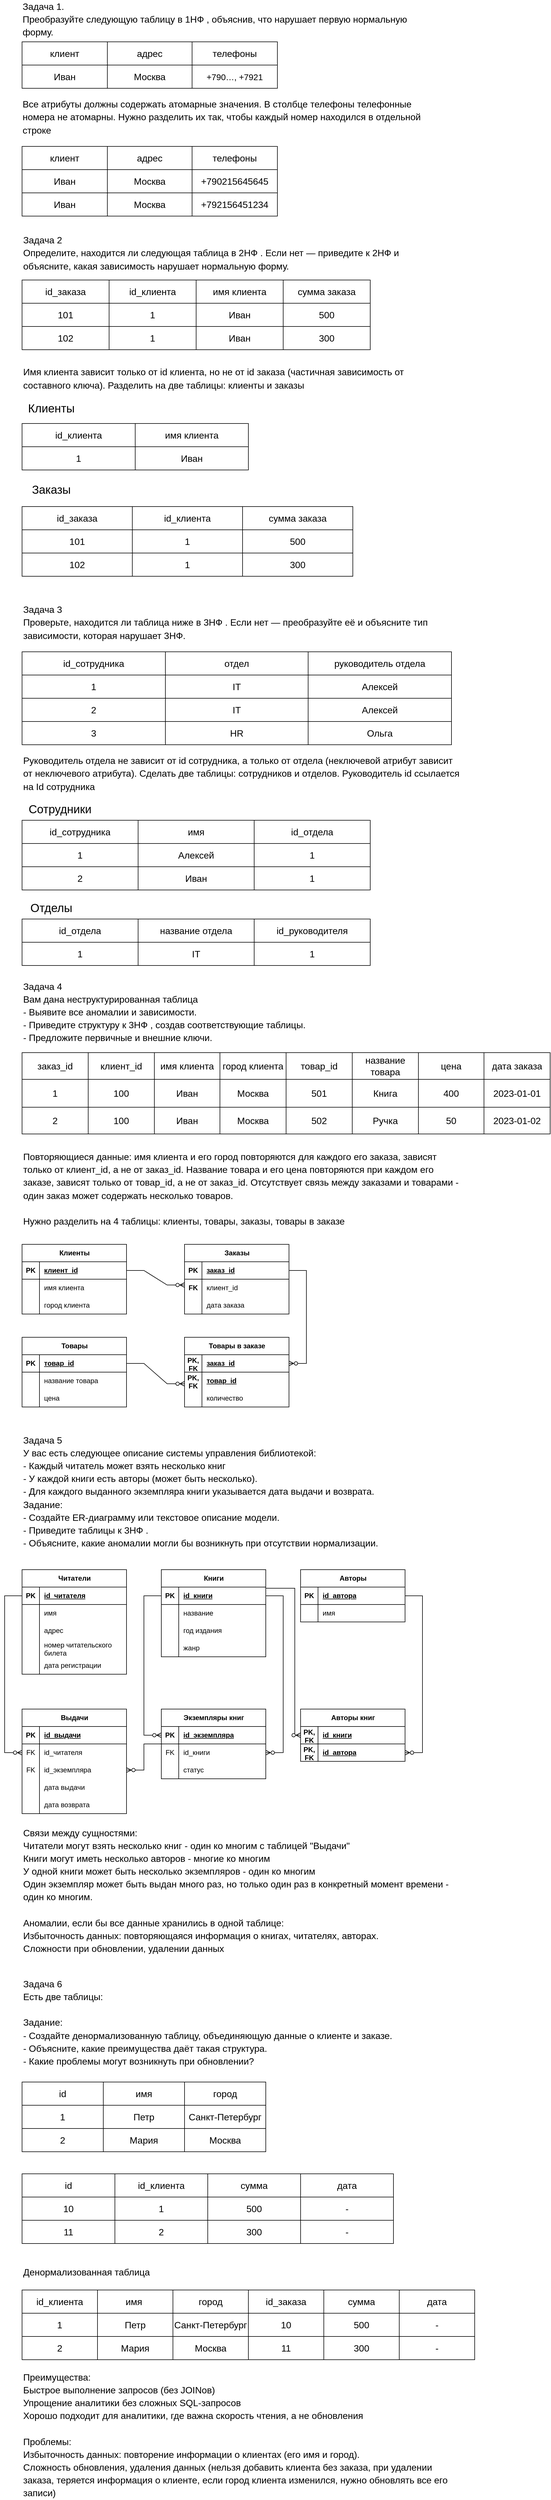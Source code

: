 <mxfile version="27.0.5">
  <diagram name="Страница — 1" id="8sU1OPDAP7On0JDxFJ4v">
    <mxGraphModel dx="1426" dy="785" grid="1" gridSize="10" guides="1" tooltips="1" connect="1" arrows="1" fold="1" page="1" pageScale="1" pageWidth="1169" pageHeight="827" math="0" shadow="0">
      <root>
        <mxCell id="0" />
        <mxCell id="1" parent="0" />
        <mxCell id="Vn-OcyyjwG1SDEmhwPBz-1" value="" style="shape=table;startSize=0;container=1;collapsible=0;childLayout=tableLayout;fontSize=16;" vertex="1" parent="1">
          <mxGeometry x="80" y="90" width="440" height="80" as="geometry" />
        </mxCell>
        <mxCell id="Vn-OcyyjwG1SDEmhwPBz-2" value="" style="shape=tableRow;horizontal=0;startSize=0;swimlaneHead=0;swimlaneBody=0;strokeColor=inherit;top=0;left=0;bottom=0;right=0;collapsible=0;dropTarget=0;fillColor=none;points=[[0,0.5],[1,0.5]];portConstraint=eastwest;fontSize=16;" vertex="1" parent="Vn-OcyyjwG1SDEmhwPBz-1">
          <mxGeometry width="440" height="40" as="geometry" />
        </mxCell>
        <mxCell id="Vn-OcyyjwG1SDEmhwPBz-3" value="клиент" style="shape=partialRectangle;html=1;whiteSpace=wrap;connectable=0;strokeColor=inherit;overflow=hidden;fillColor=none;top=0;left=0;bottom=0;right=0;pointerEvents=1;fontSize=16;" vertex="1" parent="Vn-OcyyjwG1SDEmhwPBz-2">
          <mxGeometry width="147" height="40" as="geometry">
            <mxRectangle width="147" height="40" as="alternateBounds" />
          </mxGeometry>
        </mxCell>
        <mxCell id="Vn-OcyyjwG1SDEmhwPBz-4" value="адрес" style="shape=partialRectangle;html=1;whiteSpace=wrap;connectable=0;strokeColor=inherit;overflow=hidden;fillColor=none;top=0;left=0;bottom=0;right=0;pointerEvents=1;fontSize=16;" vertex="1" parent="Vn-OcyyjwG1SDEmhwPBz-2">
          <mxGeometry x="147" width="146" height="40" as="geometry">
            <mxRectangle width="146" height="40" as="alternateBounds" />
          </mxGeometry>
        </mxCell>
        <mxCell id="Vn-OcyyjwG1SDEmhwPBz-5" value="телефоны" style="shape=partialRectangle;html=1;whiteSpace=wrap;connectable=0;strokeColor=inherit;overflow=hidden;fillColor=none;top=0;left=0;bottom=0;right=0;pointerEvents=1;fontSize=16;" vertex="1" parent="Vn-OcyyjwG1SDEmhwPBz-2">
          <mxGeometry x="293" width="147" height="40" as="geometry">
            <mxRectangle width="147" height="40" as="alternateBounds" />
          </mxGeometry>
        </mxCell>
        <mxCell id="Vn-OcyyjwG1SDEmhwPBz-6" value="" style="shape=tableRow;horizontal=0;startSize=0;swimlaneHead=0;swimlaneBody=0;strokeColor=inherit;top=0;left=0;bottom=0;right=0;collapsible=0;dropTarget=0;fillColor=none;points=[[0,0.5],[1,0.5]];portConstraint=eastwest;fontSize=16;" vertex="1" parent="Vn-OcyyjwG1SDEmhwPBz-1">
          <mxGeometry y="40" width="440" height="40" as="geometry" />
        </mxCell>
        <mxCell id="Vn-OcyyjwG1SDEmhwPBz-7" value="Иван" style="shape=partialRectangle;html=1;whiteSpace=wrap;connectable=0;strokeColor=inherit;overflow=hidden;fillColor=none;top=0;left=0;bottom=0;right=0;pointerEvents=1;fontSize=16;" vertex="1" parent="Vn-OcyyjwG1SDEmhwPBz-6">
          <mxGeometry width="147" height="40" as="geometry">
            <mxRectangle width="147" height="40" as="alternateBounds" />
          </mxGeometry>
        </mxCell>
        <mxCell id="Vn-OcyyjwG1SDEmhwPBz-8" value="Москва" style="shape=partialRectangle;html=1;whiteSpace=wrap;connectable=0;strokeColor=inherit;overflow=hidden;fillColor=none;top=0;left=0;bottom=0;right=0;pointerEvents=1;fontSize=16;" vertex="1" parent="Vn-OcyyjwG1SDEmhwPBz-6">
          <mxGeometry x="147" width="146" height="40" as="geometry">
            <mxRectangle width="146" height="40" as="alternateBounds" />
          </mxGeometry>
        </mxCell>
        <mxCell id="Vn-OcyyjwG1SDEmhwPBz-9" value="&lt;span id=&quot;docs-internal-guid-3677b5ee-7fff-e631-d02c-9c6c13b565db&quot;&gt;&lt;p style=&quot;line-height:1.2;margin-top:0pt;margin-bottom:0pt;&quot; dir=&quot;ltr&quot;&gt;&lt;span style=&quot;font-size: 11pt; font-family: Arial, sans-serif; background-color: transparent; font-variant-numeric: normal; font-variant-east-asian: normal; font-variant-alternates: normal; font-variant-position: normal; font-variant-emoji: normal; vertical-align: baseline; white-space-collapse: preserve;&quot;&gt;+790…, +7921&lt;/span&gt;&lt;/p&gt;&lt;/span&gt;" style="shape=partialRectangle;html=1;whiteSpace=wrap;connectable=0;strokeColor=inherit;overflow=hidden;fillColor=none;top=0;left=0;bottom=0;right=0;pointerEvents=1;fontSize=16;" vertex="1" parent="Vn-OcyyjwG1SDEmhwPBz-6">
          <mxGeometry x="293" width="147" height="40" as="geometry">
            <mxRectangle width="147" height="40" as="alternateBounds" />
          </mxGeometry>
        </mxCell>
        <mxCell id="Vn-OcyyjwG1SDEmhwPBz-14" value="&lt;span id=&quot;docs-internal-guid-44d19de4-7fff-cdfc-a898-a8993d108822&quot;&gt;&lt;p style=&quot;text-align: left; line-height: 1.38; margin-top: 0pt; margin-bottom: 0pt;&quot; dir=&quot;ltr&quot;&gt;&lt;span style=&quot;font-family: Arial, sans-serif; background-color: transparent; font-variant-numeric: normal; font-variant-east-asian: normal; font-variant-alternates: normal; font-variant-position: normal; font-variant-emoji: normal; vertical-align: baseline; white-space-collapse: preserve;&quot;&gt;&lt;font style=&quot;font-size: 16px;&quot;&gt;Задача 1.&lt;/font&gt;&lt;/span&gt;&lt;/p&gt;&lt;p style=&quot;text-align: left; line-height: 1.38; margin-top: 0pt; margin-bottom: 0pt;&quot; dir=&quot;ltr&quot;&gt;&lt;span style=&quot;font-family: Arial, sans-serif; background-color: transparent; font-variant-numeric: normal; font-variant-east-asian: normal; font-variant-alternates: normal; font-variant-position: normal; font-variant-emoji: normal; vertical-align: baseline; white-space-collapse: preserve;&quot;&gt;&lt;font style=&quot;font-size: 16px;&quot;&gt;Преобразуйте следующую таблицу в 1НФ , объяснив, что нарушает первую нормальную форму.&lt;/font&gt;&lt;/span&gt;&lt;/p&gt;&lt;div&gt;&lt;span style=&quot;font-size: 11pt; font-family: Arial, sans-serif; background-color: transparent; font-variant-numeric: normal; font-variant-east-asian: normal; font-variant-alternates: normal; font-variant-position: normal; font-variant-emoji: normal; vertical-align: baseline; white-space-collapse: preserve;&quot;&gt;&lt;br&gt;&lt;/span&gt;&lt;/div&gt;&lt;/span&gt;" style="text;html=1;align=center;verticalAlign=middle;whiteSpace=wrap;rounded=0;" vertex="1" parent="1">
          <mxGeometry x="80" y="20" width="700" height="80" as="geometry" />
        </mxCell>
        <mxCell id="Vn-OcyyjwG1SDEmhwPBz-16" value="&lt;span style=&quot;white-space-collapse: preserve;&quot; id=&quot;docs-internal-guid-44d19de4-7fff-cdfc-a898-a8993d108822&quot;&gt;&lt;p style=&quot;text-align: left; line-height: 1.38; margin-top: 0pt; margin-bottom: 0pt;&quot; dir=&quot;ltr&quot;&gt;&lt;font face=&quot;Arial, sans-serif&quot;&gt;Все атрибуты должны содержать атомарные значения. В столбце телефоны телефонные номера не атомарны. Нужно разделить их так, чтобы каждый номер находился в отдельной строке&lt;/font&gt;&lt;/p&gt;&lt;/span&gt;" style="text;html=1;align=center;verticalAlign=middle;whiteSpace=wrap;rounded=0;fontSize=16;" vertex="1" parent="1">
          <mxGeometry x="80" y="180" width="700" height="80" as="geometry" />
        </mxCell>
        <mxCell id="Vn-OcyyjwG1SDEmhwPBz-17" value="" style="shape=table;startSize=0;container=1;collapsible=0;childLayout=tableLayout;fontSize=16;" vertex="1" parent="1">
          <mxGeometry x="80" y="270" width="440" height="120" as="geometry" />
        </mxCell>
        <mxCell id="Vn-OcyyjwG1SDEmhwPBz-18" value="" style="shape=tableRow;horizontal=0;startSize=0;swimlaneHead=0;swimlaneBody=0;strokeColor=inherit;top=0;left=0;bottom=0;right=0;collapsible=0;dropTarget=0;fillColor=none;points=[[0,0.5],[1,0.5]];portConstraint=eastwest;fontSize=16;" vertex="1" parent="Vn-OcyyjwG1SDEmhwPBz-17">
          <mxGeometry width="440" height="40" as="geometry" />
        </mxCell>
        <mxCell id="Vn-OcyyjwG1SDEmhwPBz-19" value="клиент" style="shape=partialRectangle;html=1;whiteSpace=wrap;connectable=0;strokeColor=inherit;overflow=hidden;fillColor=none;top=0;left=0;bottom=0;right=0;pointerEvents=1;fontSize=16;" vertex="1" parent="Vn-OcyyjwG1SDEmhwPBz-18">
          <mxGeometry width="147" height="40" as="geometry">
            <mxRectangle width="147" height="40" as="alternateBounds" />
          </mxGeometry>
        </mxCell>
        <mxCell id="Vn-OcyyjwG1SDEmhwPBz-20" value="адрес" style="shape=partialRectangle;html=1;whiteSpace=wrap;connectable=0;strokeColor=inherit;overflow=hidden;fillColor=none;top=0;left=0;bottom=0;right=0;pointerEvents=1;fontSize=16;" vertex="1" parent="Vn-OcyyjwG1SDEmhwPBz-18">
          <mxGeometry x="147" width="146" height="40" as="geometry">
            <mxRectangle width="146" height="40" as="alternateBounds" />
          </mxGeometry>
        </mxCell>
        <mxCell id="Vn-OcyyjwG1SDEmhwPBz-21" value="телефоны" style="shape=partialRectangle;html=1;whiteSpace=wrap;connectable=0;strokeColor=inherit;overflow=hidden;fillColor=none;top=0;left=0;bottom=0;right=0;pointerEvents=1;fontSize=16;" vertex="1" parent="Vn-OcyyjwG1SDEmhwPBz-18">
          <mxGeometry x="293" width="147" height="40" as="geometry">
            <mxRectangle width="147" height="40" as="alternateBounds" />
          </mxGeometry>
        </mxCell>
        <mxCell id="Vn-OcyyjwG1SDEmhwPBz-22" value="" style="shape=tableRow;horizontal=0;startSize=0;swimlaneHead=0;swimlaneBody=0;strokeColor=inherit;top=0;left=0;bottom=0;right=0;collapsible=0;dropTarget=0;fillColor=none;points=[[0,0.5],[1,0.5]];portConstraint=eastwest;fontSize=16;" vertex="1" parent="Vn-OcyyjwG1SDEmhwPBz-17">
          <mxGeometry y="40" width="440" height="40" as="geometry" />
        </mxCell>
        <mxCell id="Vn-OcyyjwG1SDEmhwPBz-23" value="Иван" style="shape=partialRectangle;html=1;whiteSpace=wrap;connectable=0;strokeColor=inherit;overflow=hidden;fillColor=none;top=0;left=0;bottom=0;right=0;pointerEvents=1;fontSize=16;" vertex="1" parent="Vn-OcyyjwG1SDEmhwPBz-22">
          <mxGeometry width="147" height="40" as="geometry">
            <mxRectangle width="147" height="40" as="alternateBounds" />
          </mxGeometry>
        </mxCell>
        <mxCell id="Vn-OcyyjwG1SDEmhwPBz-24" value="Москва" style="shape=partialRectangle;html=1;whiteSpace=wrap;connectable=0;strokeColor=inherit;overflow=hidden;fillColor=none;top=0;left=0;bottom=0;right=0;pointerEvents=1;fontSize=16;" vertex="1" parent="Vn-OcyyjwG1SDEmhwPBz-22">
          <mxGeometry x="147" width="146" height="40" as="geometry">
            <mxRectangle width="146" height="40" as="alternateBounds" />
          </mxGeometry>
        </mxCell>
        <mxCell id="Vn-OcyyjwG1SDEmhwPBz-25" value="+790215645645" style="shape=partialRectangle;html=1;whiteSpace=wrap;connectable=0;strokeColor=inherit;overflow=hidden;fillColor=none;top=0;left=0;bottom=0;right=0;pointerEvents=1;fontSize=16;" vertex="1" parent="Vn-OcyyjwG1SDEmhwPBz-22">
          <mxGeometry x="293" width="147" height="40" as="geometry">
            <mxRectangle width="147" height="40" as="alternateBounds" />
          </mxGeometry>
        </mxCell>
        <mxCell id="Vn-OcyyjwG1SDEmhwPBz-26" value="" style="shape=tableRow;horizontal=0;startSize=0;swimlaneHead=0;swimlaneBody=0;strokeColor=inherit;top=0;left=0;bottom=0;right=0;collapsible=0;dropTarget=0;fillColor=none;points=[[0,0.5],[1,0.5]];portConstraint=eastwest;fontSize=16;" vertex="1" parent="Vn-OcyyjwG1SDEmhwPBz-17">
          <mxGeometry y="80" width="440" height="40" as="geometry" />
        </mxCell>
        <mxCell id="Vn-OcyyjwG1SDEmhwPBz-27" value="Иван" style="shape=partialRectangle;html=1;whiteSpace=wrap;connectable=0;strokeColor=inherit;overflow=hidden;fillColor=none;top=0;left=0;bottom=0;right=0;pointerEvents=1;fontSize=16;" vertex="1" parent="Vn-OcyyjwG1SDEmhwPBz-26">
          <mxGeometry width="147" height="40" as="geometry">
            <mxRectangle width="147" height="40" as="alternateBounds" />
          </mxGeometry>
        </mxCell>
        <mxCell id="Vn-OcyyjwG1SDEmhwPBz-28" value="Москва" style="shape=partialRectangle;html=1;whiteSpace=wrap;connectable=0;strokeColor=inherit;overflow=hidden;fillColor=none;top=0;left=0;bottom=0;right=0;pointerEvents=1;fontSize=16;" vertex="1" parent="Vn-OcyyjwG1SDEmhwPBz-26">
          <mxGeometry x="147" width="146" height="40" as="geometry">
            <mxRectangle width="146" height="40" as="alternateBounds" />
          </mxGeometry>
        </mxCell>
        <mxCell id="Vn-OcyyjwG1SDEmhwPBz-29" value="+792156451234" style="shape=partialRectangle;html=1;whiteSpace=wrap;connectable=0;strokeColor=inherit;overflow=hidden;fillColor=none;top=0;left=0;bottom=0;right=0;pointerEvents=1;fontSize=16;" vertex="1" parent="Vn-OcyyjwG1SDEmhwPBz-26">
          <mxGeometry x="293" width="147" height="40" as="geometry">
            <mxRectangle width="147" height="40" as="alternateBounds" />
          </mxGeometry>
        </mxCell>
        <mxCell id="Vn-OcyyjwG1SDEmhwPBz-30" value="&lt;span id=&quot;docs-internal-guid-44d19de4-7fff-cdfc-a898-a8993d108822&quot;&gt;&lt;p style=&quot;line-height:1.38;margin-top:0pt;margin-bottom:0pt;&quot; dir=&quot;ltr&quot;&gt;&lt;span style=&quot;font-family: Arial, sans-serif; color: rgb(0, 0, 0); background-color: transparent; font-weight: 400; font-style: normal; font-variant: normal; text-decoration: none; vertical-align: baseline; white-space: pre-wrap;&quot;&gt;Задача 2&lt;/span&gt;&lt;/p&gt;&lt;p style=&quot;line-height: 1.38; margin-top: 0pt; margin-bottom: 0pt;&quot; dir=&quot;ltr&quot;&gt;&lt;span id=&quot;docs-internal-guid-bcd47751-7fff-b0ff-264e-ec7c09757277&quot;&gt;&lt;/span&gt;&lt;/p&gt;&lt;p style=&quot;line-height:1.38;margin-top:0pt;margin-bottom:0pt;&quot; dir=&quot;ltr&quot;&gt;&lt;span style=&quot;font-family: Arial, sans-serif; color: rgb(0, 0, 0); background-color: transparent; font-weight: 400; font-style: normal; font-variant: normal; text-decoration: none; vertical-align: baseline; white-space: pre-wrap;&quot;&gt;Определите, находится ли следующая таблица в 2НФ . Если нет — приведите к 2НФ и объясните, какая зависимость нарушает нормальную форму.&lt;/span&gt;&lt;/p&gt;&lt;/span&gt;" style="text;html=1;align=left;verticalAlign=middle;whiteSpace=wrap;rounded=0;fontSize=16;" vertex="1" parent="1">
          <mxGeometry x="80" y="414" width="700" height="80" as="geometry" />
        </mxCell>
        <mxCell id="Vn-OcyyjwG1SDEmhwPBz-117" value="" style="shape=table;startSize=0;container=1;collapsible=0;childLayout=tableLayout;" vertex="1" parent="1">
          <mxGeometry x="80" y="500" width="600" height="120" as="geometry" />
        </mxCell>
        <mxCell id="Vn-OcyyjwG1SDEmhwPBz-118" value="" style="shape=tableRow;horizontal=0;startSize=0;swimlaneHead=0;swimlaneBody=0;strokeColor=inherit;top=0;left=0;bottom=0;right=0;collapsible=0;dropTarget=0;fillColor=none;points=[[0,0.5],[1,0.5]];portConstraint=eastwest;" vertex="1" parent="Vn-OcyyjwG1SDEmhwPBz-117">
          <mxGeometry width="600" height="40" as="geometry" />
        </mxCell>
        <mxCell id="Vn-OcyyjwG1SDEmhwPBz-119" value="id_заказа" style="shape=partialRectangle;html=1;whiteSpace=wrap;connectable=0;strokeColor=inherit;overflow=hidden;fillColor=none;top=0;left=0;bottom=0;right=0;pointerEvents=1;fontSize=16;" vertex="1" parent="Vn-OcyyjwG1SDEmhwPBz-118">
          <mxGeometry width="150" height="40" as="geometry">
            <mxRectangle width="150" height="40" as="alternateBounds" />
          </mxGeometry>
        </mxCell>
        <mxCell id="Vn-OcyyjwG1SDEmhwPBz-120" value="id_клиента" style="shape=partialRectangle;html=1;whiteSpace=wrap;connectable=0;strokeColor=inherit;overflow=hidden;fillColor=none;top=0;left=0;bottom=0;right=0;pointerEvents=1;fontSize=16;" vertex="1" parent="Vn-OcyyjwG1SDEmhwPBz-118">
          <mxGeometry x="150" width="150" height="40" as="geometry">
            <mxRectangle width="150" height="40" as="alternateBounds" />
          </mxGeometry>
        </mxCell>
        <mxCell id="Vn-OcyyjwG1SDEmhwPBz-121" value="имя клиента" style="shape=partialRectangle;html=1;whiteSpace=wrap;connectable=0;strokeColor=inherit;overflow=hidden;fillColor=none;top=0;left=0;bottom=0;right=0;pointerEvents=1;fontSize=16;" vertex="1" parent="Vn-OcyyjwG1SDEmhwPBz-118">
          <mxGeometry x="300" width="150" height="40" as="geometry">
            <mxRectangle width="150" height="40" as="alternateBounds" />
          </mxGeometry>
        </mxCell>
        <mxCell id="Vn-OcyyjwG1SDEmhwPBz-122" value="сумма заказа" style="shape=partialRectangle;html=1;whiteSpace=wrap;connectable=0;strokeColor=inherit;overflow=hidden;fillColor=none;top=0;left=0;bottom=0;right=0;pointerEvents=1;fontSize=16;" vertex="1" parent="Vn-OcyyjwG1SDEmhwPBz-118">
          <mxGeometry x="450" width="150" height="40" as="geometry">
            <mxRectangle width="150" height="40" as="alternateBounds" />
          </mxGeometry>
        </mxCell>
        <mxCell id="Vn-OcyyjwG1SDEmhwPBz-123" value="" style="shape=tableRow;horizontal=0;startSize=0;swimlaneHead=0;swimlaneBody=0;strokeColor=inherit;top=0;left=0;bottom=0;right=0;collapsible=0;dropTarget=0;fillColor=none;points=[[0,0.5],[1,0.5]];portConstraint=eastwest;fontSize=16;" vertex="1" parent="Vn-OcyyjwG1SDEmhwPBz-117">
          <mxGeometry y="40" width="600" height="40" as="geometry" />
        </mxCell>
        <mxCell id="Vn-OcyyjwG1SDEmhwPBz-124" value="101" style="shape=partialRectangle;html=1;whiteSpace=wrap;connectable=0;strokeColor=inherit;overflow=hidden;fillColor=none;top=0;left=0;bottom=0;right=0;pointerEvents=1;fontSize=16;" vertex="1" parent="Vn-OcyyjwG1SDEmhwPBz-123">
          <mxGeometry width="150" height="40" as="geometry">
            <mxRectangle width="150" height="40" as="alternateBounds" />
          </mxGeometry>
        </mxCell>
        <mxCell id="Vn-OcyyjwG1SDEmhwPBz-125" value="1" style="shape=partialRectangle;html=1;whiteSpace=wrap;connectable=0;strokeColor=inherit;overflow=hidden;fillColor=none;top=0;left=0;bottom=0;right=0;pointerEvents=1;fontSize=16;" vertex="1" parent="Vn-OcyyjwG1SDEmhwPBz-123">
          <mxGeometry x="150" width="150" height="40" as="geometry">
            <mxRectangle width="150" height="40" as="alternateBounds" />
          </mxGeometry>
        </mxCell>
        <mxCell id="Vn-OcyyjwG1SDEmhwPBz-126" value="Иван" style="shape=partialRectangle;html=1;whiteSpace=wrap;connectable=0;strokeColor=inherit;overflow=hidden;fillColor=none;top=0;left=0;bottom=0;right=0;pointerEvents=1;fontSize=16;" vertex="1" parent="Vn-OcyyjwG1SDEmhwPBz-123">
          <mxGeometry x="300" width="150" height="40" as="geometry">
            <mxRectangle width="150" height="40" as="alternateBounds" />
          </mxGeometry>
        </mxCell>
        <mxCell id="Vn-OcyyjwG1SDEmhwPBz-127" value="500" style="shape=partialRectangle;html=1;whiteSpace=wrap;connectable=0;strokeColor=inherit;overflow=hidden;fillColor=none;top=0;left=0;bottom=0;right=0;pointerEvents=1;fontSize=16;" vertex="1" parent="Vn-OcyyjwG1SDEmhwPBz-123">
          <mxGeometry x="450" width="150" height="40" as="geometry">
            <mxRectangle width="150" height="40" as="alternateBounds" />
          </mxGeometry>
        </mxCell>
        <mxCell id="Vn-OcyyjwG1SDEmhwPBz-128" value="" style="shape=tableRow;horizontal=0;startSize=0;swimlaneHead=0;swimlaneBody=0;strokeColor=inherit;top=0;left=0;bottom=0;right=0;collapsible=0;dropTarget=0;fillColor=none;points=[[0,0.5],[1,0.5]];portConstraint=eastwest;fontSize=16;" vertex="1" parent="Vn-OcyyjwG1SDEmhwPBz-117">
          <mxGeometry y="80" width="600" height="40" as="geometry" />
        </mxCell>
        <mxCell id="Vn-OcyyjwG1SDEmhwPBz-129" value="102" style="shape=partialRectangle;html=1;whiteSpace=wrap;connectable=0;strokeColor=inherit;overflow=hidden;fillColor=none;top=0;left=0;bottom=0;right=0;pointerEvents=1;fontSize=16;" vertex="1" parent="Vn-OcyyjwG1SDEmhwPBz-128">
          <mxGeometry width="150" height="40" as="geometry">
            <mxRectangle width="150" height="40" as="alternateBounds" />
          </mxGeometry>
        </mxCell>
        <mxCell id="Vn-OcyyjwG1SDEmhwPBz-130" value="1" style="shape=partialRectangle;html=1;whiteSpace=wrap;connectable=0;strokeColor=inherit;overflow=hidden;fillColor=none;top=0;left=0;bottom=0;right=0;pointerEvents=1;fontSize=16;" vertex="1" parent="Vn-OcyyjwG1SDEmhwPBz-128">
          <mxGeometry x="150" width="150" height="40" as="geometry">
            <mxRectangle width="150" height="40" as="alternateBounds" />
          </mxGeometry>
        </mxCell>
        <mxCell id="Vn-OcyyjwG1SDEmhwPBz-131" value="Иван" style="shape=partialRectangle;html=1;whiteSpace=wrap;connectable=0;strokeColor=inherit;overflow=hidden;fillColor=none;top=0;left=0;bottom=0;right=0;pointerEvents=1;fontSize=16;" vertex="1" parent="Vn-OcyyjwG1SDEmhwPBz-128">
          <mxGeometry x="300" width="150" height="40" as="geometry">
            <mxRectangle width="150" height="40" as="alternateBounds" />
          </mxGeometry>
        </mxCell>
        <mxCell id="Vn-OcyyjwG1SDEmhwPBz-132" value="300" style="shape=partialRectangle;html=1;whiteSpace=wrap;connectable=0;strokeColor=inherit;overflow=hidden;fillColor=none;top=0;left=0;bottom=0;right=0;pointerEvents=1;fontSize=16;" vertex="1" parent="Vn-OcyyjwG1SDEmhwPBz-128">
          <mxGeometry x="450" width="150" height="40" as="geometry">
            <mxRectangle width="150" height="40" as="alternateBounds" />
          </mxGeometry>
        </mxCell>
        <mxCell id="Vn-OcyyjwG1SDEmhwPBz-133" value="&lt;span id=&quot;docs-internal-guid-44d19de4-7fff-cdfc-a898-a8993d108822&quot;&gt;&lt;p style=&quot;line-height:1.38;margin-top:0pt;margin-bottom:0pt;&quot; dir=&quot;ltr&quot;&gt;&lt;span id=&quot;docs-internal-guid-beca0caf-7fff-b6f2-81af-ddcbc0eaf1c5&quot;&gt;&lt;/span&gt;&lt;/p&gt;&lt;p style=&quot;line-height:1.38;margin-top:0pt;margin-bottom:0pt;&quot; dir=&quot;ltr&quot;&gt;&lt;span style=&quot;font-family: Arial, sans-serif; color: rgb(0, 0, 0); background-color: transparent; font-weight: 400; font-style: normal; font-variant: normal; text-decoration: none; vertical-align: baseline; white-space: pre-wrap;&quot;&gt;Имя клиента зависит только от id клиента, но не от id заказа (частичная зависимость от составного ключа). Разделить на две таблицы: клиенты и заказы&lt;/span&gt;&lt;/p&gt;&lt;/span&gt;" style="text;html=1;align=left;verticalAlign=middle;whiteSpace=wrap;rounded=0;fontSize=16;" vertex="1" parent="1">
          <mxGeometry x="80" y="630" width="700" height="80" as="geometry" />
        </mxCell>
        <mxCell id="Vn-OcyyjwG1SDEmhwPBz-134" value="" style="shape=table;startSize=0;container=1;collapsible=0;childLayout=tableLayout;" vertex="1" parent="1">
          <mxGeometry x="80" y="747" width="390" height="80" as="geometry" />
        </mxCell>
        <mxCell id="Vn-OcyyjwG1SDEmhwPBz-135" value="" style="shape=tableRow;horizontal=0;startSize=0;swimlaneHead=0;swimlaneBody=0;strokeColor=inherit;top=0;left=0;bottom=0;right=0;collapsible=0;dropTarget=0;fillColor=none;points=[[0,0.5],[1,0.5]];portConstraint=eastwest;" vertex="1" parent="Vn-OcyyjwG1SDEmhwPBz-134">
          <mxGeometry width="390" height="40" as="geometry" />
        </mxCell>
        <mxCell id="Vn-OcyyjwG1SDEmhwPBz-136" value="&lt;span style=&quot;font-size: 16px;&quot;&gt;id_клиента&lt;/span&gt;" style="shape=partialRectangle;html=1;whiteSpace=wrap;connectable=0;strokeColor=inherit;overflow=hidden;fillColor=none;top=0;left=0;bottom=0;right=0;pointerEvents=1;" vertex="1" parent="Vn-OcyyjwG1SDEmhwPBz-135">
          <mxGeometry width="195" height="40" as="geometry">
            <mxRectangle width="195" height="40" as="alternateBounds" />
          </mxGeometry>
        </mxCell>
        <mxCell id="Vn-OcyyjwG1SDEmhwPBz-137" value="&lt;span style=&quot;font-size: 16px;&quot;&gt;имя клиента&lt;/span&gt;" style="shape=partialRectangle;html=1;whiteSpace=wrap;connectable=0;strokeColor=inherit;overflow=hidden;fillColor=none;top=0;left=0;bottom=0;right=0;pointerEvents=1;" vertex="1" parent="Vn-OcyyjwG1SDEmhwPBz-135">
          <mxGeometry x="195" width="195" height="40" as="geometry">
            <mxRectangle width="195" height="40" as="alternateBounds" />
          </mxGeometry>
        </mxCell>
        <mxCell id="Vn-OcyyjwG1SDEmhwPBz-138" value="" style="shape=tableRow;horizontal=0;startSize=0;swimlaneHead=0;swimlaneBody=0;strokeColor=inherit;top=0;left=0;bottom=0;right=0;collapsible=0;dropTarget=0;fillColor=none;points=[[0,0.5],[1,0.5]];portConstraint=eastwest;fontSize=16;" vertex="1" parent="Vn-OcyyjwG1SDEmhwPBz-134">
          <mxGeometry y="40" width="390" height="40" as="geometry" />
        </mxCell>
        <mxCell id="Vn-OcyyjwG1SDEmhwPBz-139" value="1" style="shape=partialRectangle;html=1;whiteSpace=wrap;connectable=0;strokeColor=inherit;overflow=hidden;fillColor=none;top=0;left=0;bottom=0;right=0;pointerEvents=1;fontSize=16;" vertex="1" parent="Vn-OcyyjwG1SDEmhwPBz-138">
          <mxGeometry width="195" height="40" as="geometry">
            <mxRectangle width="195" height="40" as="alternateBounds" />
          </mxGeometry>
        </mxCell>
        <mxCell id="Vn-OcyyjwG1SDEmhwPBz-140" value="Иван" style="shape=partialRectangle;html=1;whiteSpace=wrap;connectable=0;strokeColor=inherit;overflow=hidden;fillColor=none;top=0;left=0;bottom=0;right=0;pointerEvents=1;fontSize=16;" vertex="1" parent="Vn-OcyyjwG1SDEmhwPBz-138">
          <mxGeometry x="195" width="195" height="40" as="geometry">
            <mxRectangle width="195" height="40" as="alternateBounds" />
          </mxGeometry>
        </mxCell>
        <mxCell id="Vn-OcyyjwG1SDEmhwPBz-144" value="" style="shape=table;startSize=0;container=1;collapsible=0;childLayout=tableLayout;" vertex="1" parent="1">
          <mxGeometry x="80" y="890" width="570" height="120" as="geometry" />
        </mxCell>
        <mxCell id="Vn-OcyyjwG1SDEmhwPBz-145" value="" style="shape=tableRow;horizontal=0;startSize=0;swimlaneHead=0;swimlaneBody=0;strokeColor=inherit;top=0;left=0;bottom=0;right=0;collapsible=0;dropTarget=0;fillColor=none;points=[[0,0.5],[1,0.5]];portConstraint=eastwest;" vertex="1" parent="Vn-OcyyjwG1SDEmhwPBz-144">
          <mxGeometry width="570" height="40" as="geometry" />
        </mxCell>
        <mxCell id="Vn-OcyyjwG1SDEmhwPBz-146" value="&lt;span style=&quot;font-size: 16px;&quot;&gt;id_заказа&lt;/span&gt;" style="shape=partialRectangle;html=1;whiteSpace=wrap;connectable=0;strokeColor=inherit;overflow=hidden;fillColor=none;top=0;left=0;bottom=0;right=0;pointerEvents=1;" vertex="1" parent="Vn-OcyyjwG1SDEmhwPBz-145">
          <mxGeometry width="190" height="40" as="geometry">
            <mxRectangle width="190" height="40" as="alternateBounds" />
          </mxGeometry>
        </mxCell>
        <mxCell id="Vn-OcyyjwG1SDEmhwPBz-147" value="&lt;span style=&quot;font-size: 16px;&quot;&gt;id_клиента&lt;/span&gt;" style="shape=partialRectangle;html=1;whiteSpace=wrap;connectable=0;strokeColor=inherit;overflow=hidden;fillColor=none;top=0;left=0;bottom=0;right=0;pointerEvents=1;" vertex="1" parent="Vn-OcyyjwG1SDEmhwPBz-145">
          <mxGeometry x="190" width="190" height="40" as="geometry">
            <mxRectangle width="190" height="40" as="alternateBounds" />
          </mxGeometry>
        </mxCell>
        <mxCell id="Vn-OcyyjwG1SDEmhwPBz-148" value="&lt;span style=&quot;font-size: 16px;&quot;&gt;сумма заказа&lt;/span&gt;" style="shape=partialRectangle;html=1;whiteSpace=wrap;connectable=0;strokeColor=inherit;overflow=hidden;fillColor=none;top=0;left=0;bottom=0;right=0;pointerEvents=1;" vertex="1" parent="Vn-OcyyjwG1SDEmhwPBz-145">
          <mxGeometry x="380" width="190" height="40" as="geometry">
            <mxRectangle width="190" height="40" as="alternateBounds" />
          </mxGeometry>
        </mxCell>
        <mxCell id="Vn-OcyyjwG1SDEmhwPBz-149" value="" style="shape=tableRow;horizontal=0;startSize=0;swimlaneHead=0;swimlaneBody=0;strokeColor=inherit;top=0;left=0;bottom=0;right=0;collapsible=0;dropTarget=0;fillColor=none;points=[[0,0.5],[1,0.5]];portConstraint=eastwest;fontSize=16;" vertex="1" parent="Vn-OcyyjwG1SDEmhwPBz-144">
          <mxGeometry y="40" width="570" height="40" as="geometry" />
        </mxCell>
        <mxCell id="Vn-OcyyjwG1SDEmhwPBz-150" value="101" style="shape=partialRectangle;html=1;whiteSpace=wrap;connectable=0;strokeColor=inherit;overflow=hidden;fillColor=none;top=0;left=0;bottom=0;right=0;pointerEvents=1;fontSize=16;" vertex="1" parent="Vn-OcyyjwG1SDEmhwPBz-149">
          <mxGeometry width="190" height="40" as="geometry">
            <mxRectangle width="190" height="40" as="alternateBounds" />
          </mxGeometry>
        </mxCell>
        <mxCell id="Vn-OcyyjwG1SDEmhwPBz-151" value="1" style="shape=partialRectangle;html=1;whiteSpace=wrap;connectable=0;strokeColor=inherit;overflow=hidden;fillColor=none;top=0;left=0;bottom=0;right=0;pointerEvents=1;fontSize=16;" vertex="1" parent="Vn-OcyyjwG1SDEmhwPBz-149">
          <mxGeometry x="190" width="190" height="40" as="geometry">
            <mxRectangle width="190" height="40" as="alternateBounds" />
          </mxGeometry>
        </mxCell>
        <mxCell id="Vn-OcyyjwG1SDEmhwPBz-152" value="500" style="shape=partialRectangle;html=1;whiteSpace=wrap;connectable=0;strokeColor=inherit;overflow=hidden;fillColor=none;top=0;left=0;bottom=0;right=0;pointerEvents=1;fontSize=16;" vertex="1" parent="Vn-OcyyjwG1SDEmhwPBz-149">
          <mxGeometry x="380" width="190" height="40" as="geometry">
            <mxRectangle width="190" height="40" as="alternateBounds" />
          </mxGeometry>
        </mxCell>
        <mxCell id="Vn-OcyyjwG1SDEmhwPBz-153" value="" style="shape=tableRow;horizontal=0;startSize=0;swimlaneHead=0;swimlaneBody=0;strokeColor=inherit;top=0;left=0;bottom=0;right=0;collapsible=0;dropTarget=0;fillColor=none;points=[[0,0.5],[1,0.5]];portConstraint=eastwest;fontSize=16;" vertex="1" parent="Vn-OcyyjwG1SDEmhwPBz-144">
          <mxGeometry y="80" width="570" height="40" as="geometry" />
        </mxCell>
        <mxCell id="Vn-OcyyjwG1SDEmhwPBz-154" value="102" style="shape=partialRectangle;html=1;whiteSpace=wrap;connectable=0;strokeColor=inherit;overflow=hidden;fillColor=none;top=0;left=0;bottom=0;right=0;pointerEvents=1;fontSize=16;" vertex="1" parent="Vn-OcyyjwG1SDEmhwPBz-153">
          <mxGeometry width="190" height="40" as="geometry">
            <mxRectangle width="190" height="40" as="alternateBounds" />
          </mxGeometry>
        </mxCell>
        <mxCell id="Vn-OcyyjwG1SDEmhwPBz-155" value="1" style="shape=partialRectangle;html=1;whiteSpace=wrap;connectable=0;strokeColor=inherit;overflow=hidden;fillColor=none;top=0;left=0;bottom=0;right=0;pointerEvents=1;fontSize=16;" vertex="1" parent="Vn-OcyyjwG1SDEmhwPBz-153">
          <mxGeometry x="190" width="190" height="40" as="geometry">
            <mxRectangle width="190" height="40" as="alternateBounds" />
          </mxGeometry>
        </mxCell>
        <mxCell id="Vn-OcyyjwG1SDEmhwPBz-156" value="300" style="shape=partialRectangle;html=1;whiteSpace=wrap;connectable=0;strokeColor=inherit;overflow=hidden;fillColor=none;top=0;left=0;bottom=0;right=0;pointerEvents=1;fontSize=16;" vertex="1" parent="Vn-OcyyjwG1SDEmhwPBz-153">
          <mxGeometry x="380" width="190" height="40" as="geometry">
            <mxRectangle width="190" height="40" as="alternateBounds" />
          </mxGeometry>
        </mxCell>
        <mxCell id="Vn-OcyyjwG1SDEmhwPBz-157" value="&lt;span style=&quot;font-weight: normal;&quot;&gt;&lt;font style=&quot;font-size: 20px;&quot;&gt;Клиенты&lt;/font&gt;&lt;/span&gt;" style="text;strokeColor=none;fillColor=none;html=1;fontSize=24;fontStyle=1;verticalAlign=middle;align=center;" vertex="1" parent="1">
          <mxGeometry x="80" y="700" width="100" height="40" as="geometry" />
        </mxCell>
        <mxCell id="Vn-OcyyjwG1SDEmhwPBz-158" value="&lt;span style=&quot;font-weight: normal;&quot;&gt;&lt;font style=&quot;font-size: 20px;&quot;&gt;Заказы&lt;/font&gt;&lt;/span&gt;" style="text;strokeColor=none;fillColor=none;html=1;fontSize=24;fontStyle=1;verticalAlign=middle;align=center;" vertex="1" parent="1">
          <mxGeometry x="80" y="840" width="100" height="40" as="geometry" />
        </mxCell>
        <mxCell id="Vn-OcyyjwG1SDEmhwPBz-159" value="&lt;span id=&quot;docs-internal-guid-44d19de4-7fff-cdfc-a898-a8993d108822&quot;&gt;&lt;p style=&quot;line-height:1.38;margin-top:0pt;margin-bottom:0pt;&quot; dir=&quot;ltr&quot;&gt;&lt;span style=&quot;font-family: Arial, sans-serif; color: rgb(0, 0, 0); background-color: transparent; font-weight: 400; font-style: normal; font-variant: normal; text-decoration: none; vertical-align: baseline; white-space: pre-wrap;&quot;&gt;Задача 3&lt;/span&gt;&lt;/p&gt;&lt;p style=&quot;line-height:1.38;margin-top:0pt;margin-bottom:0pt;&quot; dir=&quot;ltr&quot;&gt;&lt;span id=&quot;docs-internal-guid-50148f88-7fff-f06c-2176-5d5cc42c1363&quot;&gt;&lt;/span&gt;&lt;/p&gt;&lt;p style=&quot;line-height:1.38;margin-top:0pt;margin-bottom:0pt;&quot; dir=&quot;ltr&quot;&gt;&lt;span style=&quot;font-family: Arial, sans-serif; color: rgb(0, 0, 0); background-color: transparent; font-weight: 400; font-style: normal; font-variant: normal; text-decoration: none; vertical-align: baseline; white-space: pre-wrap;&quot;&gt;Проверьте, находится ли таблица ниже в 3НФ . Если нет — преобразуйте её и объясните тип зависимости, которая нарушает 3НФ.&lt;/span&gt;&lt;/p&gt;&lt;/span&gt;" style="text;html=1;align=left;verticalAlign=middle;whiteSpace=wrap;rounded=0;fontSize=16;" vertex="1" parent="1">
          <mxGeometry x="80" y="1050" width="700" height="80" as="geometry" />
        </mxCell>
        <mxCell id="Vn-OcyyjwG1SDEmhwPBz-160" value="" style="shape=table;startSize=0;container=1;collapsible=0;childLayout=tableLayout;fontSize=16;" vertex="1" parent="1">
          <mxGeometry x="80" y="1140" width="740" height="160" as="geometry" />
        </mxCell>
        <mxCell id="Vn-OcyyjwG1SDEmhwPBz-161" value="" style="shape=tableRow;horizontal=0;startSize=0;swimlaneHead=0;swimlaneBody=0;strokeColor=inherit;top=0;left=0;bottom=0;right=0;collapsible=0;dropTarget=0;fillColor=none;points=[[0,0.5],[1,0.5]];portConstraint=eastwest;fontSize=16;" vertex="1" parent="Vn-OcyyjwG1SDEmhwPBz-160">
          <mxGeometry width="740" height="40" as="geometry" />
        </mxCell>
        <mxCell id="Vn-OcyyjwG1SDEmhwPBz-162" value="id_сотрудника" style="shape=partialRectangle;html=1;whiteSpace=wrap;connectable=0;strokeColor=inherit;overflow=hidden;fillColor=none;top=0;left=0;bottom=0;right=0;pointerEvents=1;fontSize=16;" vertex="1" parent="Vn-OcyyjwG1SDEmhwPBz-161">
          <mxGeometry width="247" height="40" as="geometry">
            <mxRectangle width="247" height="40" as="alternateBounds" />
          </mxGeometry>
        </mxCell>
        <mxCell id="Vn-OcyyjwG1SDEmhwPBz-163" value="отдел" style="shape=partialRectangle;html=1;whiteSpace=wrap;connectable=0;strokeColor=inherit;overflow=hidden;fillColor=none;top=0;left=0;bottom=0;right=0;pointerEvents=1;fontSize=16;" vertex="1" parent="Vn-OcyyjwG1SDEmhwPBz-161">
          <mxGeometry x="247" width="246" height="40" as="geometry">
            <mxRectangle width="246" height="40" as="alternateBounds" />
          </mxGeometry>
        </mxCell>
        <mxCell id="Vn-OcyyjwG1SDEmhwPBz-164" value="руководитель отдела" style="shape=partialRectangle;html=1;whiteSpace=wrap;connectable=0;strokeColor=inherit;overflow=hidden;fillColor=none;top=0;left=0;bottom=0;right=0;pointerEvents=1;fontSize=16;" vertex="1" parent="Vn-OcyyjwG1SDEmhwPBz-161">
          <mxGeometry x="493" width="247" height="40" as="geometry">
            <mxRectangle width="247" height="40" as="alternateBounds" />
          </mxGeometry>
        </mxCell>
        <mxCell id="Vn-OcyyjwG1SDEmhwPBz-165" value="" style="shape=tableRow;horizontal=0;startSize=0;swimlaneHead=0;swimlaneBody=0;strokeColor=inherit;top=0;left=0;bottom=0;right=0;collapsible=0;dropTarget=0;fillColor=none;points=[[0,0.5],[1,0.5]];portConstraint=eastwest;fontSize=16;" vertex="1" parent="Vn-OcyyjwG1SDEmhwPBz-160">
          <mxGeometry y="40" width="740" height="40" as="geometry" />
        </mxCell>
        <mxCell id="Vn-OcyyjwG1SDEmhwPBz-166" value="1" style="shape=partialRectangle;html=1;whiteSpace=wrap;connectable=0;strokeColor=inherit;overflow=hidden;fillColor=none;top=0;left=0;bottom=0;right=0;pointerEvents=1;fontSize=16;" vertex="1" parent="Vn-OcyyjwG1SDEmhwPBz-165">
          <mxGeometry width="247" height="40" as="geometry">
            <mxRectangle width="247" height="40" as="alternateBounds" />
          </mxGeometry>
        </mxCell>
        <mxCell id="Vn-OcyyjwG1SDEmhwPBz-167" value="IT" style="shape=partialRectangle;html=1;whiteSpace=wrap;connectable=0;strokeColor=inherit;overflow=hidden;fillColor=none;top=0;left=0;bottom=0;right=0;pointerEvents=1;fontSize=16;" vertex="1" parent="Vn-OcyyjwG1SDEmhwPBz-165">
          <mxGeometry x="247" width="246" height="40" as="geometry">
            <mxRectangle width="246" height="40" as="alternateBounds" />
          </mxGeometry>
        </mxCell>
        <mxCell id="Vn-OcyyjwG1SDEmhwPBz-168" value="Алексей" style="shape=partialRectangle;html=1;whiteSpace=wrap;connectable=0;strokeColor=inherit;overflow=hidden;fillColor=none;top=0;left=0;bottom=0;right=0;pointerEvents=1;fontSize=16;" vertex="1" parent="Vn-OcyyjwG1SDEmhwPBz-165">
          <mxGeometry x="493" width="247" height="40" as="geometry">
            <mxRectangle width="247" height="40" as="alternateBounds" />
          </mxGeometry>
        </mxCell>
        <mxCell id="Vn-OcyyjwG1SDEmhwPBz-169" value="" style="shape=tableRow;horizontal=0;startSize=0;swimlaneHead=0;swimlaneBody=0;strokeColor=inherit;top=0;left=0;bottom=0;right=0;collapsible=0;dropTarget=0;fillColor=none;points=[[0,0.5],[1,0.5]];portConstraint=eastwest;fontSize=16;" vertex="1" parent="Vn-OcyyjwG1SDEmhwPBz-160">
          <mxGeometry y="80" width="740" height="40" as="geometry" />
        </mxCell>
        <mxCell id="Vn-OcyyjwG1SDEmhwPBz-170" value="2" style="shape=partialRectangle;html=1;whiteSpace=wrap;connectable=0;strokeColor=inherit;overflow=hidden;fillColor=none;top=0;left=0;bottom=0;right=0;pointerEvents=1;fontSize=16;" vertex="1" parent="Vn-OcyyjwG1SDEmhwPBz-169">
          <mxGeometry width="247" height="40" as="geometry">
            <mxRectangle width="247" height="40" as="alternateBounds" />
          </mxGeometry>
        </mxCell>
        <mxCell id="Vn-OcyyjwG1SDEmhwPBz-171" value="IT" style="shape=partialRectangle;html=1;whiteSpace=wrap;connectable=0;strokeColor=inherit;overflow=hidden;fillColor=none;top=0;left=0;bottom=0;right=0;pointerEvents=1;fontSize=16;" vertex="1" parent="Vn-OcyyjwG1SDEmhwPBz-169">
          <mxGeometry x="247" width="246" height="40" as="geometry">
            <mxRectangle width="246" height="40" as="alternateBounds" />
          </mxGeometry>
        </mxCell>
        <mxCell id="Vn-OcyyjwG1SDEmhwPBz-172" value="Алексей" style="shape=partialRectangle;html=1;whiteSpace=wrap;connectable=0;strokeColor=inherit;overflow=hidden;fillColor=none;top=0;left=0;bottom=0;right=0;pointerEvents=1;fontSize=16;" vertex="1" parent="Vn-OcyyjwG1SDEmhwPBz-169">
          <mxGeometry x="493" width="247" height="40" as="geometry">
            <mxRectangle width="247" height="40" as="alternateBounds" />
          </mxGeometry>
        </mxCell>
        <mxCell id="Vn-OcyyjwG1SDEmhwPBz-173" value="" style="shape=tableRow;horizontal=0;startSize=0;swimlaneHead=0;swimlaneBody=0;strokeColor=inherit;top=0;left=0;bottom=0;right=0;collapsible=0;dropTarget=0;fillColor=none;points=[[0,0.5],[1,0.5]];portConstraint=eastwest;fontSize=16;" vertex="1" parent="Vn-OcyyjwG1SDEmhwPBz-160">
          <mxGeometry y="120" width="740" height="40" as="geometry" />
        </mxCell>
        <mxCell id="Vn-OcyyjwG1SDEmhwPBz-174" value="3" style="shape=partialRectangle;html=1;whiteSpace=wrap;connectable=0;strokeColor=inherit;overflow=hidden;fillColor=none;top=0;left=0;bottom=0;right=0;pointerEvents=1;fontSize=16;" vertex="1" parent="Vn-OcyyjwG1SDEmhwPBz-173">
          <mxGeometry width="247" height="40" as="geometry">
            <mxRectangle width="247" height="40" as="alternateBounds" />
          </mxGeometry>
        </mxCell>
        <mxCell id="Vn-OcyyjwG1SDEmhwPBz-175" value="HR" style="shape=partialRectangle;html=1;whiteSpace=wrap;connectable=0;strokeColor=inherit;overflow=hidden;fillColor=none;top=0;left=0;bottom=0;right=0;pointerEvents=1;fontSize=16;" vertex="1" parent="Vn-OcyyjwG1SDEmhwPBz-173">
          <mxGeometry x="247" width="246" height="40" as="geometry">
            <mxRectangle width="246" height="40" as="alternateBounds" />
          </mxGeometry>
        </mxCell>
        <mxCell id="Vn-OcyyjwG1SDEmhwPBz-176" value="Ольга" style="shape=partialRectangle;html=1;whiteSpace=wrap;connectable=0;strokeColor=inherit;overflow=hidden;fillColor=none;top=0;left=0;bottom=0;right=0;pointerEvents=1;fontSize=16;" vertex="1" parent="Vn-OcyyjwG1SDEmhwPBz-173">
          <mxGeometry x="493" width="247" height="40" as="geometry">
            <mxRectangle width="247" height="40" as="alternateBounds" />
          </mxGeometry>
        </mxCell>
        <mxCell id="Vn-OcyyjwG1SDEmhwPBz-177" value="&lt;span id=&quot;docs-internal-guid-44d19de4-7fff-cdfc-a898-a8993d108822&quot;&gt;&lt;p style=&quot;line-height:1.38;margin-top:0pt;margin-bottom:0pt;&quot; dir=&quot;ltr&quot;&gt;&lt;span id=&quot;docs-internal-guid-0f1666b4-7fff-ea7c-c814-04f0fa8f946d&quot;&gt;&lt;/span&gt;&lt;/p&gt;&lt;p style=&quot;line-height:1.38;margin-top:0pt;margin-bottom:0pt;&quot; dir=&quot;ltr&quot;&gt;&lt;span style=&quot;font-family: Arial, sans-serif; color: rgb(0, 0, 0); background-color: transparent; font-weight: 400; font-style: normal; font-variant: normal; text-decoration: none; vertical-align: baseline; white-space: pre-wrap;&quot;&gt;Руководитель отдела не зависит от id сотрудника, а только от отдела (неключевой атрибут зависит от неключевого атрибута). Сделать две таблицы: сотрудников и отделов. Руководитель id ссылается на Id сотрудника&lt;/span&gt;&lt;/p&gt;&lt;/span&gt;" style="text;html=1;align=left;verticalAlign=middle;whiteSpace=wrap;rounded=0;fontSize=16;" vertex="1" parent="1">
          <mxGeometry x="80" y="1310" width="760" height="80" as="geometry" />
        </mxCell>
        <mxCell id="Vn-OcyyjwG1SDEmhwPBz-178" value="" style="shape=table;startSize=0;container=1;collapsible=0;childLayout=tableLayout;fontSize=16;" vertex="1" parent="1">
          <mxGeometry x="80" y="1600" width="600" height="80" as="geometry" />
        </mxCell>
        <mxCell id="Vn-OcyyjwG1SDEmhwPBz-179" value="" style="shape=tableRow;horizontal=0;startSize=0;swimlaneHead=0;swimlaneBody=0;strokeColor=inherit;top=0;left=0;bottom=0;right=0;collapsible=0;dropTarget=0;fillColor=none;points=[[0,0.5],[1,0.5]];portConstraint=eastwest;fontSize=16;" vertex="1" parent="Vn-OcyyjwG1SDEmhwPBz-178">
          <mxGeometry width="600" height="40" as="geometry" />
        </mxCell>
        <mxCell id="Vn-OcyyjwG1SDEmhwPBz-180" value="id_отдела" style="shape=partialRectangle;html=1;whiteSpace=wrap;connectable=0;strokeColor=inherit;overflow=hidden;fillColor=none;top=0;left=0;bottom=0;right=0;pointerEvents=1;fontSize=16;" vertex="1" parent="Vn-OcyyjwG1SDEmhwPBz-179">
          <mxGeometry width="200" height="40" as="geometry">
            <mxRectangle width="200" height="40" as="alternateBounds" />
          </mxGeometry>
        </mxCell>
        <mxCell id="Vn-OcyyjwG1SDEmhwPBz-181" value="название отдела" style="shape=partialRectangle;html=1;whiteSpace=wrap;connectable=0;strokeColor=inherit;overflow=hidden;fillColor=none;top=0;left=0;bottom=0;right=0;pointerEvents=1;fontSize=16;" vertex="1" parent="Vn-OcyyjwG1SDEmhwPBz-179">
          <mxGeometry x="200" width="200" height="40" as="geometry">
            <mxRectangle width="200" height="40" as="alternateBounds" />
          </mxGeometry>
        </mxCell>
        <mxCell id="Vn-OcyyjwG1SDEmhwPBz-182" value="id_руководителя" style="shape=partialRectangle;html=1;whiteSpace=wrap;connectable=0;strokeColor=inherit;overflow=hidden;fillColor=none;top=0;left=0;bottom=0;right=0;pointerEvents=1;fontSize=16;" vertex="1" parent="Vn-OcyyjwG1SDEmhwPBz-179">
          <mxGeometry x="400" width="200" height="40" as="geometry">
            <mxRectangle width="200" height="40" as="alternateBounds" />
          </mxGeometry>
        </mxCell>
        <mxCell id="Vn-OcyyjwG1SDEmhwPBz-183" value="" style="shape=tableRow;horizontal=0;startSize=0;swimlaneHead=0;swimlaneBody=0;strokeColor=inherit;top=0;left=0;bottom=0;right=0;collapsible=0;dropTarget=0;fillColor=none;points=[[0,0.5],[1,0.5]];portConstraint=eastwest;fontSize=16;" vertex="1" parent="Vn-OcyyjwG1SDEmhwPBz-178">
          <mxGeometry y="40" width="600" height="40" as="geometry" />
        </mxCell>
        <mxCell id="Vn-OcyyjwG1SDEmhwPBz-184" value="1" style="shape=partialRectangle;html=1;whiteSpace=wrap;connectable=0;strokeColor=inherit;overflow=hidden;fillColor=none;top=0;left=0;bottom=0;right=0;pointerEvents=1;fontSize=16;" vertex="1" parent="Vn-OcyyjwG1SDEmhwPBz-183">
          <mxGeometry width="200" height="40" as="geometry">
            <mxRectangle width="200" height="40" as="alternateBounds" />
          </mxGeometry>
        </mxCell>
        <mxCell id="Vn-OcyyjwG1SDEmhwPBz-185" value="IT" style="shape=partialRectangle;html=1;whiteSpace=wrap;connectable=0;strokeColor=inherit;overflow=hidden;fillColor=none;top=0;left=0;bottom=0;right=0;pointerEvents=1;fontSize=16;" vertex="1" parent="Vn-OcyyjwG1SDEmhwPBz-183">
          <mxGeometry x="200" width="200" height="40" as="geometry">
            <mxRectangle width="200" height="40" as="alternateBounds" />
          </mxGeometry>
        </mxCell>
        <mxCell id="Vn-OcyyjwG1SDEmhwPBz-186" value="1" style="shape=partialRectangle;html=1;whiteSpace=wrap;connectable=0;strokeColor=inherit;overflow=hidden;fillColor=none;top=0;left=0;bottom=0;right=0;pointerEvents=1;fontSize=16;" vertex="1" parent="Vn-OcyyjwG1SDEmhwPBz-183">
          <mxGeometry x="400" width="200" height="40" as="geometry">
            <mxRectangle width="200" height="40" as="alternateBounds" />
          </mxGeometry>
        </mxCell>
        <mxCell id="Vn-OcyyjwG1SDEmhwPBz-194" value="" style="shape=table;startSize=0;container=1;collapsible=0;childLayout=tableLayout;fontSize=16;" vertex="1" parent="1">
          <mxGeometry x="80" y="1430" width="600" height="120" as="geometry" />
        </mxCell>
        <mxCell id="Vn-OcyyjwG1SDEmhwPBz-195" value="" style="shape=tableRow;horizontal=0;startSize=0;swimlaneHead=0;swimlaneBody=0;strokeColor=inherit;top=0;left=0;bottom=0;right=0;collapsible=0;dropTarget=0;fillColor=none;points=[[0,0.5],[1,0.5]];portConstraint=eastwest;fontSize=16;" vertex="1" parent="Vn-OcyyjwG1SDEmhwPBz-194">
          <mxGeometry width="600" height="40" as="geometry" />
        </mxCell>
        <mxCell id="Vn-OcyyjwG1SDEmhwPBz-196" value="&lt;span&gt;id_сотрудника&lt;/span&gt;" style="shape=partialRectangle;html=1;whiteSpace=wrap;connectable=0;strokeColor=inherit;overflow=hidden;fillColor=none;top=0;left=0;bottom=0;right=0;pointerEvents=1;fontSize=16;" vertex="1" parent="Vn-OcyyjwG1SDEmhwPBz-195">
          <mxGeometry width="200" height="40" as="geometry">
            <mxRectangle width="200" height="40" as="alternateBounds" />
          </mxGeometry>
        </mxCell>
        <mxCell id="Vn-OcyyjwG1SDEmhwPBz-197" value="имя" style="shape=partialRectangle;html=1;whiteSpace=wrap;connectable=0;strokeColor=inherit;overflow=hidden;fillColor=none;top=0;left=0;bottom=0;right=0;pointerEvents=1;fontSize=16;" vertex="1" parent="Vn-OcyyjwG1SDEmhwPBz-195">
          <mxGeometry x="200" width="200" height="40" as="geometry">
            <mxRectangle width="200" height="40" as="alternateBounds" />
          </mxGeometry>
        </mxCell>
        <mxCell id="Vn-OcyyjwG1SDEmhwPBz-198" value="id_отдела" style="shape=partialRectangle;html=1;whiteSpace=wrap;connectable=0;strokeColor=inherit;overflow=hidden;fillColor=none;top=0;left=0;bottom=0;right=0;pointerEvents=1;fontSize=16;" vertex="1" parent="Vn-OcyyjwG1SDEmhwPBz-195">
          <mxGeometry x="400" width="200" height="40" as="geometry">
            <mxRectangle width="200" height="40" as="alternateBounds" />
          </mxGeometry>
        </mxCell>
        <mxCell id="Vn-OcyyjwG1SDEmhwPBz-199" value="" style="shape=tableRow;horizontal=0;startSize=0;swimlaneHead=0;swimlaneBody=0;strokeColor=inherit;top=0;left=0;bottom=0;right=0;collapsible=0;dropTarget=0;fillColor=none;points=[[0,0.5],[1,0.5]];portConstraint=eastwest;fontSize=16;" vertex="1" parent="Vn-OcyyjwG1SDEmhwPBz-194">
          <mxGeometry y="40" width="600" height="40" as="geometry" />
        </mxCell>
        <mxCell id="Vn-OcyyjwG1SDEmhwPBz-200" value="1" style="shape=partialRectangle;html=1;whiteSpace=wrap;connectable=0;strokeColor=inherit;overflow=hidden;fillColor=none;top=0;left=0;bottom=0;right=0;pointerEvents=1;fontSize=16;" vertex="1" parent="Vn-OcyyjwG1SDEmhwPBz-199">
          <mxGeometry width="200" height="40" as="geometry">
            <mxRectangle width="200" height="40" as="alternateBounds" />
          </mxGeometry>
        </mxCell>
        <mxCell id="Vn-OcyyjwG1SDEmhwPBz-201" value="Алексей" style="shape=partialRectangle;html=1;whiteSpace=wrap;connectable=0;strokeColor=inherit;overflow=hidden;fillColor=none;top=0;left=0;bottom=0;right=0;pointerEvents=1;fontSize=16;" vertex="1" parent="Vn-OcyyjwG1SDEmhwPBz-199">
          <mxGeometry x="200" width="200" height="40" as="geometry">
            <mxRectangle width="200" height="40" as="alternateBounds" />
          </mxGeometry>
        </mxCell>
        <mxCell id="Vn-OcyyjwG1SDEmhwPBz-202" value="1" style="shape=partialRectangle;html=1;whiteSpace=wrap;connectable=0;strokeColor=inherit;overflow=hidden;fillColor=none;top=0;left=0;bottom=0;right=0;pointerEvents=1;fontSize=16;" vertex="1" parent="Vn-OcyyjwG1SDEmhwPBz-199">
          <mxGeometry x="400" width="200" height="40" as="geometry">
            <mxRectangle width="200" height="40" as="alternateBounds" />
          </mxGeometry>
        </mxCell>
        <mxCell id="Vn-OcyyjwG1SDEmhwPBz-209" value="" style="shape=tableRow;horizontal=0;startSize=0;swimlaneHead=0;swimlaneBody=0;strokeColor=inherit;top=0;left=0;bottom=0;right=0;collapsible=0;dropTarget=0;fillColor=none;points=[[0,0.5],[1,0.5]];portConstraint=eastwest;fontSize=16;" vertex="1" parent="Vn-OcyyjwG1SDEmhwPBz-194">
          <mxGeometry y="80" width="600" height="40" as="geometry" />
        </mxCell>
        <mxCell id="Vn-OcyyjwG1SDEmhwPBz-210" value="2" style="shape=partialRectangle;html=1;whiteSpace=wrap;connectable=0;strokeColor=inherit;overflow=hidden;fillColor=none;top=0;left=0;bottom=0;right=0;pointerEvents=1;fontSize=16;" vertex="1" parent="Vn-OcyyjwG1SDEmhwPBz-209">
          <mxGeometry width="200" height="40" as="geometry">
            <mxRectangle width="200" height="40" as="alternateBounds" />
          </mxGeometry>
        </mxCell>
        <mxCell id="Vn-OcyyjwG1SDEmhwPBz-211" value="Иван" style="shape=partialRectangle;html=1;whiteSpace=wrap;connectable=0;strokeColor=inherit;overflow=hidden;fillColor=none;top=0;left=0;bottom=0;right=0;pointerEvents=1;fontSize=16;" vertex="1" parent="Vn-OcyyjwG1SDEmhwPBz-209">
          <mxGeometry x="200" width="200" height="40" as="geometry">
            <mxRectangle width="200" height="40" as="alternateBounds" />
          </mxGeometry>
        </mxCell>
        <mxCell id="Vn-OcyyjwG1SDEmhwPBz-212" value="1" style="shape=partialRectangle;html=1;whiteSpace=wrap;connectable=0;strokeColor=inherit;overflow=hidden;fillColor=none;top=0;left=0;bottom=0;right=0;pointerEvents=1;fontSize=16;" vertex="1" parent="Vn-OcyyjwG1SDEmhwPBz-209">
          <mxGeometry x="400" width="200" height="40" as="geometry">
            <mxRectangle width="200" height="40" as="alternateBounds" />
          </mxGeometry>
        </mxCell>
        <mxCell id="Vn-OcyyjwG1SDEmhwPBz-203" value="&lt;span style=&quot;font-weight: normal;&quot;&gt;&lt;font style=&quot;font-size: 20px;&quot;&gt;Сотрудники&lt;/font&gt;&lt;/span&gt;" style="text;strokeColor=none;fillColor=none;html=1;fontSize=24;fontStyle=1;verticalAlign=middle;align=center;" vertex="1" parent="1">
          <mxGeometry x="80" y="1390" width="130" height="40" as="geometry" />
        </mxCell>
        <mxCell id="Vn-OcyyjwG1SDEmhwPBz-204" value="&lt;span style=&quot;font-weight: normal;&quot;&gt;&lt;font style=&quot;font-size: 20px;&quot;&gt;Отделы&lt;/font&gt;&lt;/span&gt;" style="text;strokeColor=none;fillColor=none;html=1;fontSize=24;fontStyle=1;verticalAlign=middle;align=center;" vertex="1" parent="1">
          <mxGeometry x="80" y="1560" width="100" height="40" as="geometry" />
        </mxCell>
        <mxCell id="Vn-OcyyjwG1SDEmhwPBz-217" value="&lt;span id=&quot;docs-internal-guid-44d19de4-7fff-cdfc-a898-a8993d108822&quot;&gt;&lt;p style=&quot;line-height:1.38;margin-top:0pt;margin-bottom:0pt;&quot; dir=&quot;ltr&quot;&gt;&lt;span style=&quot;font-family: Arial, sans-serif; color: rgb(0, 0, 0); background-color: transparent; font-weight: 400; font-style: normal; font-variant: normal; text-decoration: none; vertical-align: baseline; white-space: pre-wrap;&quot;&gt;Задача 4&lt;/span&gt;&lt;/p&gt;&lt;p style=&quot;line-height:1.38;margin-top:0pt;margin-bottom:0pt;&quot; dir=&quot;ltr&quot;&gt;&lt;span style=&quot;font-family: Arial, sans-serif; color: rgb(0, 0, 0); background-color: transparent; font-weight: 400; font-style: normal; font-variant: normal; text-decoration: none; vertical-align: baseline; white-space: pre-wrap;&quot;&gt;Вам дана неструктурированная таблица&amp;nbsp;&lt;/span&gt;&lt;/p&gt;&lt;p style=&quot;line-height:1.38;margin-top:0pt;margin-bottom:0pt;&quot; dir=&quot;ltr&quot;&gt;&lt;span style=&quot;background-color: transparent; color: light-dark(rgb(0, 0, 0), rgb(237, 237, 237)); font-family: Arial, sans-serif; white-space-collapse: preserve;&quot;&gt;- Выявите все аномалии и зависимости.&lt;/span&gt;&lt;/p&gt;&lt;p style=&quot;line-height:1.38;margin-top:0pt;margin-bottom:0pt;&quot; dir=&quot;ltr&quot;&gt;&lt;span style=&quot;font-family: Arial, sans-serif; color: rgb(0, 0, 0); background-color: transparent; font-weight: 400; font-style: normal; font-variant: normal; text-decoration: none; vertical-align: baseline; white-space: pre-wrap;&quot;&gt;- Приведите структуру к 3НФ , создав соответствующие таблицы.&lt;/span&gt;&lt;/p&gt;&lt;p style=&quot;line-height:1.38;margin-top:0pt;margin-bottom:0pt;&quot; dir=&quot;ltr&quot;&gt;&lt;/p&gt;&lt;p style=&quot;line-height:1.38;margin-top:0pt;margin-bottom:0pt;&quot; dir=&quot;ltr&quot;&gt;&lt;span style=&quot;font-family: Arial, sans-serif; color: rgb(0, 0, 0); background-color: transparent; font-weight: 400; font-style: normal; font-variant: normal; text-decoration: none; vertical-align: baseline; white-space: pre-wrap;&quot;&gt;- Предложите первичные и внешние ключи.&lt;/span&gt;&lt;/p&gt;&lt;div&gt;&lt;span style=&quot;font-family: Arial, sans-serif; color: rgb(0, 0, 0); background-color: transparent; font-weight: 400; font-style: normal; font-variant: normal; text-decoration: none; vertical-align: baseline; white-space: pre-wrap;&quot;&gt;&lt;br&gt;&lt;/span&gt;&lt;/div&gt;&lt;/span&gt;" style="text;html=1;align=left;verticalAlign=middle;whiteSpace=wrap;rounded=0;fontSize=16;" vertex="1" parent="1">
          <mxGeometry x="80" y="1710" width="760" height="120" as="geometry" />
        </mxCell>
        <mxCell id="Vn-OcyyjwG1SDEmhwPBz-218" value="" style="shape=table;startSize=0;container=1;collapsible=0;childLayout=tableLayout;fontSize=16;" vertex="1" parent="1">
          <mxGeometry x="80" y="1830" width="910" height="140" as="geometry" />
        </mxCell>
        <mxCell id="Vn-OcyyjwG1SDEmhwPBz-219" value="" style="shape=tableRow;horizontal=0;startSize=0;swimlaneHead=0;swimlaneBody=0;strokeColor=inherit;top=0;left=0;bottom=0;right=0;collapsible=0;dropTarget=0;fillColor=none;points=[[0,0.5],[1,0.5]];portConstraint=eastwest;fontSize=16;" vertex="1" parent="Vn-OcyyjwG1SDEmhwPBz-218">
          <mxGeometry width="910" height="46" as="geometry" />
        </mxCell>
        <mxCell id="Vn-OcyyjwG1SDEmhwPBz-220" value="заказ_id" style="shape=partialRectangle;html=1;whiteSpace=wrap;connectable=0;strokeColor=inherit;overflow=hidden;fillColor=none;top=0;left=0;bottom=0;right=0;pointerEvents=1;fontSize=16;" vertex="1" parent="Vn-OcyyjwG1SDEmhwPBz-219">
          <mxGeometry width="114" height="46" as="geometry">
            <mxRectangle width="114" height="46" as="alternateBounds" />
          </mxGeometry>
        </mxCell>
        <mxCell id="Vn-OcyyjwG1SDEmhwPBz-221" value="клиент_id" style="shape=partialRectangle;html=1;whiteSpace=wrap;connectable=0;strokeColor=inherit;overflow=hidden;fillColor=none;top=0;left=0;bottom=0;right=0;pointerEvents=1;fontSize=16;" vertex="1" parent="Vn-OcyyjwG1SDEmhwPBz-219">
          <mxGeometry x="114" width="114" height="46" as="geometry">
            <mxRectangle width="114" height="46" as="alternateBounds" />
          </mxGeometry>
        </mxCell>
        <mxCell id="Vn-OcyyjwG1SDEmhwPBz-222" value="имя клиента" style="shape=partialRectangle;html=1;whiteSpace=wrap;connectable=0;strokeColor=inherit;overflow=hidden;fillColor=none;top=0;left=0;bottom=0;right=0;pointerEvents=1;fontSize=16;" vertex="1" parent="Vn-OcyyjwG1SDEmhwPBz-219">
          <mxGeometry x="228" width="113" height="46" as="geometry">
            <mxRectangle width="113" height="46" as="alternateBounds" />
          </mxGeometry>
        </mxCell>
        <mxCell id="Vn-OcyyjwG1SDEmhwPBz-223" value="город клиента" style="shape=partialRectangle;html=1;whiteSpace=wrap;connectable=0;strokeColor=inherit;overflow=hidden;fillColor=none;top=0;left=0;bottom=0;right=0;pointerEvents=1;fontSize=16;" vertex="1" parent="Vn-OcyyjwG1SDEmhwPBz-219">
          <mxGeometry x="341" width="114" height="46" as="geometry">
            <mxRectangle width="114" height="46" as="alternateBounds" />
          </mxGeometry>
        </mxCell>
        <mxCell id="Vn-OcyyjwG1SDEmhwPBz-224" value="товар_id" style="shape=partialRectangle;html=1;whiteSpace=wrap;connectable=0;strokeColor=inherit;overflow=hidden;fillColor=none;top=0;left=0;bottom=0;right=0;pointerEvents=1;fontSize=16;" vertex="1" parent="Vn-OcyyjwG1SDEmhwPBz-219">
          <mxGeometry x="455" width="114" height="46" as="geometry">
            <mxRectangle width="114" height="46" as="alternateBounds" />
          </mxGeometry>
        </mxCell>
        <mxCell id="Vn-OcyyjwG1SDEmhwPBz-225" value="название товара" style="shape=partialRectangle;html=1;whiteSpace=wrap;connectable=0;strokeColor=inherit;overflow=hidden;fillColor=none;top=0;left=0;bottom=0;right=0;pointerEvents=1;fontSize=16;" vertex="1" parent="Vn-OcyyjwG1SDEmhwPBz-219">
          <mxGeometry x="569" width="114" height="46" as="geometry">
            <mxRectangle width="114" height="46" as="alternateBounds" />
          </mxGeometry>
        </mxCell>
        <mxCell id="Vn-OcyyjwG1SDEmhwPBz-226" value="цена" style="shape=partialRectangle;html=1;whiteSpace=wrap;connectable=0;strokeColor=inherit;overflow=hidden;fillColor=none;top=0;left=0;bottom=0;right=0;pointerEvents=1;fontSize=16;" vertex="1" parent="Vn-OcyyjwG1SDEmhwPBz-219">
          <mxGeometry x="683" width="113" height="46" as="geometry">
            <mxRectangle width="113" height="46" as="alternateBounds" />
          </mxGeometry>
        </mxCell>
        <mxCell id="Vn-OcyyjwG1SDEmhwPBz-227" value="дата заказа" style="shape=partialRectangle;html=1;whiteSpace=wrap;connectable=0;strokeColor=inherit;overflow=hidden;fillColor=none;top=0;left=0;bottom=0;right=0;pointerEvents=1;fontSize=16;" vertex="1" parent="Vn-OcyyjwG1SDEmhwPBz-219">
          <mxGeometry x="796" width="114" height="46" as="geometry">
            <mxRectangle width="114" height="46" as="alternateBounds" />
          </mxGeometry>
        </mxCell>
        <mxCell id="Vn-OcyyjwG1SDEmhwPBz-228" value="" style="shape=tableRow;horizontal=0;startSize=0;swimlaneHead=0;swimlaneBody=0;strokeColor=inherit;top=0;left=0;bottom=0;right=0;collapsible=0;dropTarget=0;fillColor=none;points=[[0,0.5],[1,0.5]];portConstraint=eastwest;fontSize=16;" vertex="1" parent="Vn-OcyyjwG1SDEmhwPBz-218">
          <mxGeometry y="46" width="910" height="48" as="geometry" />
        </mxCell>
        <mxCell id="Vn-OcyyjwG1SDEmhwPBz-229" value="1" style="shape=partialRectangle;html=1;whiteSpace=wrap;connectable=0;strokeColor=inherit;overflow=hidden;fillColor=none;top=0;left=0;bottom=0;right=0;pointerEvents=1;fontSize=16;" vertex="1" parent="Vn-OcyyjwG1SDEmhwPBz-228">
          <mxGeometry width="114" height="48" as="geometry">
            <mxRectangle width="114" height="48" as="alternateBounds" />
          </mxGeometry>
        </mxCell>
        <mxCell id="Vn-OcyyjwG1SDEmhwPBz-230" value="100" style="shape=partialRectangle;html=1;whiteSpace=wrap;connectable=0;strokeColor=inherit;overflow=hidden;fillColor=none;top=0;left=0;bottom=0;right=0;pointerEvents=1;fontSize=16;" vertex="1" parent="Vn-OcyyjwG1SDEmhwPBz-228">
          <mxGeometry x="114" width="114" height="48" as="geometry">
            <mxRectangle width="114" height="48" as="alternateBounds" />
          </mxGeometry>
        </mxCell>
        <mxCell id="Vn-OcyyjwG1SDEmhwPBz-231" value="Иван" style="shape=partialRectangle;html=1;whiteSpace=wrap;connectable=0;strokeColor=inherit;overflow=hidden;fillColor=none;top=0;left=0;bottom=0;right=0;pointerEvents=1;fontSize=16;" vertex="1" parent="Vn-OcyyjwG1SDEmhwPBz-228">
          <mxGeometry x="228" width="113" height="48" as="geometry">
            <mxRectangle width="113" height="48" as="alternateBounds" />
          </mxGeometry>
        </mxCell>
        <mxCell id="Vn-OcyyjwG1SDEmhwPBz-232" value="Москва" style="shape=partialRectangle;html=1;whiteSpace=wrap;connectable=0;strokeColor=inherit;overflow=hidden;fillColor=none;top=0;left=0;bottom=0;right=0;pointerEvents=1;fontSize=16;" vertex="1" parent="Vn-OcyyjwG1SDEmhwPBz-228">
          <mxGeometry x="341" width="114" height="48" as="geometry">
            <mxRectangle width="114" height="48" as="alternateBounds" />
          </mxGeometry>
        </mxCell>
        <mxCell id="Vn-OcyyjwG1SDEmhwPBz-233" value="501" style="shape=partialRectangle;html=1;whiteSpace=wrap;connectable=0;strokeColor=inherit;overflow=hidden;fillColor=none;top=0;left=0;bottom=0;right=0;pointerEvents=1;fontSize=16;" vertex="1" parent="Vn-OcyyjwG1SDEmhwPBz-228">
          <mxGeometry x="455" width="114" height="48" as="geometry">
            <mxRectangle width="114" height="48" as="alternateBounds" />
          </mxGeometry>
        </mxCell>
        <mxCell id="Vn-OcyyjwG1SDEmhwPBz-234" value="Книга" style="shape=partialRectangle;html=1;whiteSpace=wrap;connectable=0;strokeColor=inherit;overflow=hidden;fillColor=none;top=0;left=0;bottom=0;right=0;pointerEvents=1;fontSize=16;" vertex="1" parent="Vn-OcyyjwG1SDEmhwPBz-228">
          <mxGeometry x="569" width="114" height="48" as="geometry">
            <mxRectangle width="114" height="48" as="alternateBounds" />
          </mxGeometry>
        </mxCell>
        <mxCell id="Vn-OcyyjwG1SDEmhwPBz-235" value="400" style="shape=partialRectangle;html=1;whiteSpace=wrap;connectable=0;strokeColor=inherit;overflow=hidden;fillColor=none;top=0;left=0;bottom=0;right=0;pointerEvents=1;fontSize=16;" vertex="1" parent="Vn-OcyyjwG1SDEmhwPBz-228">
          <mxGeometry x="683" width="113" height="48" as="geometry">
            <mxRectangle width="113" height="48" as="alternateBounds" />
          </mxGeometry>
        </mxCell>
        <mxCell id="Vn-OcyyjwG1SDEmhwPBz-236" value="2023-01-01" style="shape=partialRectangle;html=1;whiteSpace=wrap;connectable=0;strokeColor=inherit;overflow=hidden;fillColor=none;top=0;left=0;bottom=0;right=0;pointerEvents=1;fontSize=16;" vertex="1" parent="Vn-OcyyjwG1SDEmhwPBz-228">
          <mxGeometry x="796" width="114" height="48" as="geometry">
            <mxRectangle width="114" height="48" as="alternateBounds" />
          </mxGeometry>
        </mxCell>
        <mxCell id="Vn-OcyyjwG1SDEmhwPBz-256" value="" style="shape=tableRow;horizontal=0;startSize=0;swimlaneHead=0;swimlaneBody=0;strokeColor=inherit;top=0;left=0;bottom=0;right=0;collapsible=0;dropTarget=0;fillColor=none;points=[[0,0.5],[1,0.5]];portConstraint=eastwest;fontSize=16;" vertex="1" parent="Vn-OcyyjwG1SDEmhwPBz-218">
          <mxGeometry y="94" width="910" height="46" as="geometry" />
        </mxCell>
        <mxCell id="Vn-OcyyjwG1SDEmhwPBz-257" value="2" style="shape=partialRectangle;html=1;whiteSpace=wrap;connectable=0;strokeColor=inherit;overflow=hidden;fillColor=none;top=0;left=0;bottom=0;right=0;pointerEvents=1;fontSize=16;" vertex="1" parent="Vn-OcyyjwG1SDEmhwPBz-256">
          <mxGeometry width="114" height="46" as="geometry">
            <mxRectangle width="114" height="46" as="alternateBounds" />
          </mxGeometry>
        </mxCell>
        <mxCell id="Vn-OcyyjwG1SDEmhwPBz-258" value="100" style="shape=partialRectangle;html=1;whiteSpace=wrap;connectable=0;strokeColor=inherit;overflow=hidden;fillColor=none;top=0;left=0;bottom=0;right=0;pointerEvents=1;fontSize=16;" vertex="1" parent="Vn-OcyyjwG1SDEmhwPBz-256">
          <mxGeometry x="114" width="114" height="46" as="geometry">
            <mxRectangle width="114" height="46" as="alternateBounds" />
          </mxGeometry>
        </mxCell>
        <mxCell id="Vn-OcyyjwG1SDEmhwPBz-259" value="Иван" style="shape=partialRectangle;html=1;whiteSpace=wrap;connectable=0;strokeColor=inherit;overflow=hidden;fillColor=none;top=0;left=0;bottom=0;right=0;pointerEvents=1;fontSize=16;" vertex="1" parent="Vn-OcyyjwG1SDEmhwPBz-256">
          <mxGeometry x="228" width="113" height="46" as="geometry">
            <mxRectangle width="113" height="46" as="alternateBounds" />
          </mxGeometry>
        </mxCell>
        <mxCell id="Vn-OcyyjwG1SDEmhwPBz-260" value="Москва" style="shape=partialRectangle;html=1;whiteSpace=wrap;connectable=0;strokeColor=inherit;overflow=hidden;fillColor=none;top=0;left=0;bottom=0;right=0;pointerEvents=1;fontSize=16;" vertex="1" parent="Vn-OcyyjwG1SDEmhwPBz-256">
          <mxGeometry x="341" width="114" height="46" as="geometry">
            <mxRectangle width="114" height="46" as="alternateBounds" />
          </mxGeometry>
        </mxCell>
        <mxCell id="Vn-OcyyjwG1SDEmhwPBz-261" value="502" style="shape=partialRectangle;html=1;whiteSpace=wrap;connectable=0;strokeColor=inherit;overflow=hidden;fillColor=none;top=0;left=0;bottom=0;right=0;pointerEvents=1;fontSize=16;" vertex="1" parent="Vn-OcyyjwG1SDEmhwPBz-256">
          <mxGeometry x="455" width="114" height="46" as="geometry">
            <mxRectangle width="114" height="46" as="alternateBounds" />
          </mxGeometry>
        </mxCell>
        <mxCell id="Vn-OcyyjwG1SDEmhwPBz-262" value="Ручка" style="shape=partialRectangle;html=1;whiteSpace=wrap;connectable=0;strokeColor=inherit;overflow=hidden;fillColor=none;top=0;left=0;bottom=0;right=0;pointerEvents=1;fontSize=16;" vertex="1" parent="Vn-OcyyjwG1SDEmhwPBz-256">
          <mxGeometry x="569" width="114" height="46" as="geometry">
            <mxRectangle width="114" height="46" as="alternateBounds" />
          </mxGeometry>
        </mxCell>
        <mxCell id="Vn-OcyyjwG1SDEmhwPBz-263" value="50" style="shape=partialRectangle;html=1;whiteSpace=wrap;connectable=0;strokeColor=inherit;overflow=hidden;fillColor=none;top=0;left=0;bottom=0;right=0;pointerEvents=1;fontSize=16;" vertex="1" parent="Vn-OcyyjwG1SDEmhwPBz-256">
          <mxGeometry x="683" width="113" height="46" as="geometry">
            <mxRectangle width="113" height="46" as="alternateBounds" />
          </mxGeometry>
        </mxCell>
        <mxCell id="Vn-OcyyjwG1SDEmhwPBz-264" value="2023-01-02" style="shape=partialRectangle;html=1;whiteSpace=wrap;connectable=0;strokeColor=inherit;overflow=hidden;fillColor=none;top=0;left=0;bottom=0;right=0;pointerEvents=1;fontSize=16;" vertex="1" parent="Vn-OcyyjwG1SDEmhwPBz-256">
          <mxGeometry x="796" width="114" height="46" as="geometry">
            <mxRectangle width="114" height="46" as="alternateBounds" />
          </mxGeometry>
        </mxCell>
        <mxCell id="Vn-OcyyjwG1SDEmhwPBz-266" value="&lt;span style=&quot;white-space-collapse: preserve;&quot; id=&quot;docs-internal-guid-44d19de4-7fff-cdfc-a898-a8993d108822&quot;&gt;&lt;p style=&quot;line-height:1.38;margin-top:0pt;margin-bottom:0pt;&quot; dir=&quot;ltr&quot;&gt;&lt;font face=&quot;Arial, sans-serif&quot;&gt;Повторяющиеся данные: имя клиента и его город повторяются для каждого его заказа, зависят только от клиент_id, а не от заказ_id. Название товара и его цена повторяются при каждом его заказе, зависят только от товар_id, а не от &lt;/font&gt;&lt;span style=&quot;font-family: Arial, sans-serif; background-color: transparent; color: light-dark(rgb(0, 0, 0), rgb(255, 255, 255));&quot;&gt;заказ_id. Отсутствует связь между заказами и товарами - один заказ может содержать несколько товаров. &lt;/span&gt;&lt;/p&gt;&lt;p style=&quot;line-height:1.38;margin-top:0pt;margin-bottom:0pt;&quot; dir=&quot;ltr&quot;&gt;&lt;span style=&quot;font-family: Arial, sans-serif; background-color: transparent; color: light-dark(rgb(0, 0, 0), rgb(255, 255, 255));&quot;&gt;&lt;br&gt;&lt;/span&gt;&lt;/p&gt;&lt;p style=&quot;line-height:1.38;margin-top:0pt;margin-bottom:0pt;&quot; dir=&quot;ltr&quot;&gt;&lt;span style=&quot;font-family: Arial, sans-serif; background-color: transparent; color: light-dark(rgb(0, 0, 0), rgb(255, 255, 255));&quot;&gt;Нужно разделить на 4 таблицы: клиенты, товары, заказы, товары в заказе&lt;/span&gt;&lt;/p&gt;&lt;/span&gt;" style="text;html=1;align=left;verticalAlign=middle;whiteSpace=wrap;rounded=0;fontSize=16;" vertex="1" parent="1">
          <mxGeometry x="80" y="1990" width="760" height="150" as="geometry" />
        </mxCell>
        <mxCell id="Vn-OcyyjwG1SDEmhwPBz-267" value="Клиенты" style="shape=table;startSize=30;container=1;collapsible=1;childLayout=tableLayout;fixedRows=1;rowLines=0;fontStyle=1;align=center;resizeLast=1;html=1;" vertex="1" parent="1">
          <mxGeometry x="80" y="2160" width="180" height="120" as="geometry" />
        </mxCell>
        <mxCell id="Vn-OcyyjwG1SDEmhwPBz-268" value="" style="shape=tableRow;horizontal=0;startSize=0;swimlaneHead=0;swimlaneBody=0;fillColor=none;collapsible=0;dropTarget=0;points=[[0,0.5],[1,0.5]];portConstraint=eastwest;top=0;left=0;right=0;bottom=1;" vertex="1" parent="Vn-OcyyjwG1SDEmhwPBz-267">
          <mxGeometry y="30" width="180" height="30" as="geometry" />
        </mxCell>
        <mxCell id="Vn-OcyyjwG1SDEmhwPBz-269" value="PK" style="shape=partialRectangle;connectable=0;fillColor=none;top=0;left=0;bottom=0;right=0;fontStyle=1;overflow=hidden;whiteSpace=wrap;html=1;" vertex="1" parent="Vn-OcyyjwG1SDEmhwPBz-268">
          <mxGeometry width="30" height="30" as="geometry">
            <mxRectangle width="30" height="30" as="alternateBounds" />
          </mxGeometry>
        </mxCell>
        <mxCell id="Vn-OcyyjwG1SDEmhwPBz-270" value="&lt;span style=&quot;text-align: center;&quot;&gt;клиент_id&lt;/span&gt;" style="shape=partialRectangle;connectable=0;fillColor=none;top=0;left=0;bottom=0;right=0;align=left;spacingLeft=6;fontStyle=5;overflow=hidden;whiteSpace=wrap;html=1;fontSize=12;" vertex="1" parent="Vn-OcyyjwG1SDEmhwPBz-268">
          <mxGeometry x="30" width="150" height="30" as="geometry">
            <mxRectangle width="150" height="30" as="alternateBounds" />
          </mxGeometry>
        </mxCell>
        <mxCell id="Vn-OcyyjwG1SDEmhwPBz-271" value="" style="shape=tableRow;horizontal=0;startSize=0;swimlaneHead=0;swimlaneBody=0;fillColor=none;collapsible=0;dropTarget=0;points=[[0,0.5],[1,0.5]];portConstraint=eastwest;top=0;left=0;right=0;bottom=0;" vertex="1" parent="Vn-OcyyjwG1SDEmhwPBz-267">
          <mxGeometry y="60" width="180" height="30" as="geometry" />
        </mxCell>
        <mxCell id="Vn-OcyyjwG1SDEmhwPBz-272" value="" style="shape=partialRectangle;connectable=0;fillColor=none;top=0;left=0;bottom=0;right=0;editable=1;overflow=hidden;whiteSpace=wrap;html=1;" vertex="1" parent="Vn-OcyyjwG1SDEmhwPBz-271">
          <mxGeometry width="30" height="30" as="geometry">
            <mxRectangle width="30" height="30" as="alternateBounds" />
          </mxGeometry>
        </mxCell>
        <mxCell id="Vn-OcyyjwG1SDEmhwPBz-273" value="имя клиента" style="shape=partialRectangle;connectable=0;fillColor=none;top=0;left=0;bottom=0;right=0;align=left;spacingLeft=6;overflow=hidden;whiteSpace=wrap;html=1;" vertex="1" parent="Vn-OcyyjwG1SDEmhwPBz-271">
          <mxGeometry x="30" width="150" height="30" as="geometry">
            <mxRectangle width="150" height="30" as="alternateBounds" />
          </mxGeometry>
        </mxCell>
        <mxCell id="Vn-OcyyjwG1SDEmhwPBz-274" value="" style="shape=tableRow;horizontal=0;startSize=0;swimlaneHead=0;swimlaneBody=0;fillColor=none;collapsible=0;dropTarget=0;points=[[0,0.5],[1,0.5]];portConstraint=eastwest;top=0;left=0;right=0;bottom=0;" vertex="1" parent="Vn-OcyyjwG1SDEmhwPBz-267">
          <mxGeometry y="90" width="180" height="30" as="geometry" />
        </mxCell>
        <mxCell id="Vn-OcyyjwG1SDEmhwPBz-275" value="" style="shape=partialRectangle;connectable=0;fillColor=none;top=0;left=0;bottom=0;right=0;editable=1;overflow=hidden;whiteSpace=wrap;html=1;" vertex="1" parent="Vn-OcyyjwG1SDEmhwPBz-274">
          <mxGeometry width="30" height="30" as="geometry">
            <mxRectangle width="30" height="30" as="alternateBounds" />
          </mxGeometry>
        </mxCell>
        <mxCell id="Vn-OcyyjwG1SDEmhwPBz-276" value="город клиента" style="shape=partialRectangle;connectable=0;fillColor=none;top=0;left=0;bottom=0;right=0;align=left;spacingLeft=6;overflow=hidden;whiteSpace=wrap;html=1;" vertex="1" parent="Vn-OcyyjwG1SDEmhwPBz-274">
          <mxGeometry x="30" width="150" height="30" as="geometry">
            <mxRectangle width="150" height="30" as="alternateBounds" />
          </mxGeometry>
        </mxCell>
        <mxCell id="Vn-OcyyjwG1SDEmhwPBz-280" value="Товары" style="shape=table;startSize=30;container=1;collapsible=1;childLayout=tableLayout;fixedRows=1;rowLines=0;fontStyle=1;align=center;resizeLast=1;html=1;" vertex="1" parent="1">
          <mxGeometry x="80" y="2320" width="180" height="120" as="geometry" />
        </mxCell>
        <mxCell id="Vn-OcyyjwG1SDEmhwPBz-281" value="" style="shape=tableRow;horizontal=0;startSize=0;swimlaneHead=0;swimlaneBody=0;fillColor=none;collapsible=0;dropTarget=0;points=[[0,0.5],[1,0.5]];portConstraint=eastwest;top=0;left=0;right=0;bottom=1;" vertex="1" parent="Vn-OcyyjwG1SDEmhwPBz-280">
          <mxGeometry y="30" width="180" height="30" as="geometry" />
        </mxCell>
        <mxCell id="Vn-OcyyjwG1SDEmhwPBz-282" value="PK" style="shape=partialRectangle;connectable=0;fillColor=none;top=0;left=0;bottom=0;right=0;fontStyle=1;overflow=hidden;whiteSpace=wrap;html=1;" vertex="1" parent="Vn-OcyyjwG1SDEmhwPBz-281">
          <mxGeometry width="30" height="30" as="geometry">
            <mxRectangle width="30" height="30" as="alternateBounds" />
          </mxGeometry>
        </mxCell>
        <mxCell id="Vn-OcyyjwG1SDEmhwPBz-283" value="товар_id" style="shape=partialRectangle;connectable=0;fillColor=none;top=0;left=0;bottom=0;right=0;align=left;spacingLeft=6;fontStyle=5;overflow=hidden;whiteSpace=wrap;html=1;" vertex="1" parent="Vn-OcyyjwG1SDEmhwPBz-281">
          <mxGeometry x="30" width="150" height="30" as="geometry">
            <mxRectangle width="150" height="30" as="alternateBounds" />
          </mxGeometry>
        </mxCell>
        <mxCell id="Vn-OcyyjwG1SDEmhwPBz-284" value="" style="shape=tableRow;horizontal=0;startSize=0;swimlaneHead=0;swimlaneBody=0;fillColor=none;collapsible=0;dropTarget=0;points=[[0,0.5],[1,0.5]];portConstraint=eastwest;top=0;left=0;right=0;bottom=0;" vertex="1" parent="Vn-OcyyjwG1SDEmhwPBz-280">
          <mxGeometry y="60" width="180" height="30" as="geometry" />
        </mxCell>
        <mxCell id="Vn-OcyyjwG1SDEmhwPBz-285" value="" style="shape=partialRectangle;connectable=0;fillColor=none;top=0;left=0;bottom=0;right=0;editable=1;overflow=hidden;whiteSpace=wrap;html=1;" vertex="1" parent="Vn-OcyyjwG1SDEmhwPBz-284">
          <mxGeometry width="30" height="30" as="geometry">
            <mxRectangle width="30" height="30" as="alternateBounds" />
          </mxGeometry>
        </mxCell>
        <mxCell id="Vn-OcyyjwG1SDEmhwPBz-286" value="название товара" style="shape=partialRectangle;connectable=0;fillColor=none;top=0;left=0;bottom=0;right=0;align=left;spacingLeft=6;overflow=hidden;whiteSpace=wrap;html=1;" vertex="1" parent="Vn-OcyyjwG1SDEmhwPBz-284">
          <mxGeometry x="30" width="150" height="30" as="geometry">
            <mxRectangle width="150" height="30" as="alternateBounds" />
          </mxGeometry>
        </mxCell>
        <mxCell id="Vn-OcyyjwG1SDEmhwPBz-287" value="" style="shape=tableRow;horizontal=0;startSize=0;swimlaneHead=0;swimlaneBody=0;fillColor=none;collapsible=0;dropTarget=0;points=[[0,0.5],[1,0.5]];portConstraint=eastwest;top=0;left=0;right=0;bottom=0;" vertex="1" parent="Vn-OcyyjwG1SDEmhwPBz-280">
          <mxGeometry y="90" width="180" height="30" as="geometry" />
        </mxCell>
        <mxCell id="Vn-OcyyjwG1SDEmhwPBz-288" value="" style="shape=partialRectangle;connectable=0;fillColor=none;top=0;left=0;bottom=0;right=0;editable=1;overflow=hidden;whiteSpace=wrap;html=1;" vertex="1" parent="Vn-OcyyjwG1SDEmhwPBz-287">
          <mxGeometry width="30" height="30" as="geometry">
            <mxRectangle width="30" height="30" as="alternateBounds" />
          </mxGeometry>
        </mxCell>
        <mxCell id="Vn-OcyyjwG1SDEmhwPBz-289" value="цена" style="shape=partialRectangle;connectable=0;fillColor=none;top=0;left=0;bottom=0;right=0;align=left;spacingLeft=6;overflow=hidden;whiteSpace=wrap;html=1;" vertex="1" parent="Vn-OcyyjwG1SDEmhwPBz-287">
          <mxGeometry x="30" width="150" height="30" as="geometry">
            <mxRectangle width="150" height="30" as="alternateBounds" />
          </mxGeometry>
        </mxCell>
        <mxCell id="Vn-OcyyjwG1SDEmhwPBz-293" value="Заказы" style="shape=table;startSize=30;container=1;collapsible=1;childLayout=tableLayout;fixedRows=1;rowLines=0;fontStyle=1;align=center;resizeLast=1;html=1;" vertex="1" parent="1">
          <mxGeometry x="360" y="2160" width="180" height="120" as="geometry" />
        </mxCell>
        <mxCell id="Vn-OcyyjwG1SDEmhwPBz-294" value="" style="shape=tableRow;horizontal=0;startSize=0;swimlaneHead=0;swimlaneBody=0;fillColor=none;collapsible=0;dropTarget=0;points=[[0,0.5],[1,0.5]];portConstraint=eastwest;top=0;left=0;right=0;bottom=1;" vertex="1" parent="Vn-OcyyjwG1SDEmhwPBz-293">
          <mxGeometry y="30" width="180" height="30" as="geometry" />
        </mxCell>
        <mxCell id="Vn-OcyyjwG1SDEmhwPBz-295" value="PK" style="shape=partialRectangle;connectable=0;fillColor=none;top=0;left=0;bottom=0;right=0;fontStyle=1;overflow=hidden;whiteSpace=wrap;html=1;" vertex="1" parent="Vn-OcyyjwG1SDEmhwPBz-294">
          <mxGeometry width="30" height="30" as="geometry">
            <mxRectangle width="30" height="30" as="alternateBounds" />
          </mxGeometry>
        </mxCell>
        <mxCell id="Vn-OcyyjwG1SDEmhwPBz-296" value="заказ_id" style="shape=partialRectangle;connectable=0;fillColor=none;top=0;left=0;bottom=0;right=0;align=left;spacingLeft=6;fontStyle=5;overflow=hidden;whiteSpace=wrap;html=1;" vertex="1" parent="Vn-OcyyjwG1SDEmhwPBz-294">
          <mxGeometry x="30" width="150" height="30" as="geometry">
            <mxRectangle width="150" height="30" as="alternateBounds" />
          </mxGeometry>
        </mxCell>
        <mxCell id="Vn-OcyyjwG1SDEmhwPBz-297" value="" style="shape=tableRow;horizontal=0;startSize=0;swimlaneHead=0;swimlaneBody=0;fillColor=none;collapsible=0;dropTarget=0;points=[[0,0.5],[1,0.5]];portConstraint=eastwest;top=0;left=0;right=0;bottom=0;" vertex="1" parent="Vn-OcyyjwG1SDEmhwPBz-293">
          <mxGeometry y="60" width="180" height="30" as="geometry" />
        </mxCell>
        <mxCell id="Vn-OcyyjwG1SDEmhwPBz-298" value="&lt;b&gt;FK&lt;/b&gt;" style="shape=partialRectangle;connectable=0;fillColor=none;top=0;left=0;bottom=0;right=0;editable=1;overflow=hidden;whiteSpace=wrap;html=1;" vertex="1" parent="Vn-OcyyjwG1SDEmhwPBz-297">
          <mxGeometry width="30" height="30" as="geometry">
            <mxRectangle width="30" height="30" as="alternateBounds" />
          </mxGeometry>
        </mxCell>
        <mxCell id="Vn-OcyyjwG1SDEmhwPBz-299" value="клиент_id" style="shape=partialRectangle;connectable=0;fillColor=none;top=0;left=0;bottom=0;right=0;align=left;spacingLeft=6;overflow=hidden;whiteSpace=wrap;html=1;" vertex="1" parent="Vn-OcyyjwG1SDEmhwPBz-297">
          <mxGeometry x="30" width="150" height="30" as="geometry">
            <mxRectangle width="150" height="30" as="alternateBounds" />
          </mxGeometry>
        </mxCell>
        <mxCell id="Vn-OcyyjwG1SDEmhwPBz-300" value="" style="shape=tableRow;horizontal=0;startSize=0;swimlaneHead=0;swimlaneBody=0;fillColor=none;collapsible=0;dropTarget=0;points=[[0,0.5],[1,0.5]];portConstraint=eastwest;top=0;left=0;right=0;bottom=0;" vertex="1" parent="Vn-OcyyjwG1SDEmhwPBz-293">
          <mxGeometry y="90" width="180" height="30" as="geometry" />
        </mxCell>
        <mxCell id="Vn-OcyyjwG1SDEmhwPBz-301" value="" style="shape=partialRectangle;connectable=0;fillColor=none;top=0;left=0;bottom=0;right=0;editable=1;overflow=hidden;whiteSpace=wrap;html=1;" vertex="1" parent="Vn-OcyyjwG1SDEmhwPBz-300">
          <mxGeometry width="30" height="30" as="geometry">
            <mxRectangle width="30" height="30" as="alternateBounds" />
          </mxGeometry>
        </mxCell>
        <mxCell id="Vn-OcyyjwG1SDEmhwPBz-302" value="дата заказа" style="shape=partialRectangle;connectable=0;fillColor=none;top=0;left=0;bottom=0;right=0;align=left;spacingLeft=6;overflow=hidden;whiteSpace=wrap;html=1;" vertex="1" parent="Vn-OcyyjwG1SDEmhwPBz-300">
          <mxGeometry x="30" width="150" height="30" as="geometry">
            <mxRectangle width="150" height="30" as="alternateBounds" />
          </mxGeometry>
        </mxCell>
        <mxCell id="Vn-OcyyjwG1SDEmhwPBz-320" value="" style="group" vertex="1" connectable="0" parent="1">
          <mxGeometry x="360" y="2320" width="180" height="120" as="geometry" />
        </mxCell>
        <mxCell id="Vn-OcyyjwG1SDEmhwPBz-306" value="Товары в заказе" style="shape=table;startSize=30;container=1;collapsible=1;childLayout=tableLayout;fixedRows=1;rowLines=0;fontStyle=1;align=center;resizeLast=1;html=1;" vertex="1" parent="Vn-OcyyjwG1SDEmhwPBz-320">
          <mxGeometry width="180" height="120" as="geometry" />
        </mxCell>
        <mxCell id="Vn-OcyyjwG1SDEmhwPBz-307" value="" style="shape=tableRow;horizontal=0;startSize=0;swimlaneHead=0;swimlaneBody=0;fillColor=none;collapsible=0;dropTarget=0;points=[[0,0.5],[1,0.5]];portConstraint=eastwest;top=0;left=0;right=0;bottom=1;" vertex="1" parent="Vn-OcyyjwG1SDEmhwPBz-306">
          <mxGeometry y="30" width="180" height="30" as="geometry" />
        </mxCell>
        <mxCell id="Vn-OcyyjwG1SDEmhwPBz-308" value="PK, FK" style="shape=partialRectangle;connectable=0;fillColor=none;top=0;left=0;bottom=0;right=0;fontStyle=1;overflow=hidden;whiteSpace=wrap;html=1;" vertex="1" parent="Vn-OcyyjwG1SDEmhwPBz-307">
          <mxGeometry width="30" height="30" as="geometry">
            <mxRectangle width="30" height="30" as="alternateBounds" />
          </mxGeometry>
        </mxCell>
        <mxCell id="Vn-OcyyjwG1SDEmhwPBz-309" value="заказ_id" style="shape=partialRectangle;connectable=0;fillColor=none;top=0;left=0;bottom=0;right=0;align=left;spacingLeft=6;fontStyle=5;overflow=hidden;whiteSpace=wrap;html=1;" vertex="1" parent="Vn-OcyyjwG1SDEmhwPBz-307">
          <mxGeometry x="30" width="150" height="30" as="geometry">
            <mxRectangle width="150" height="30" as="alternateBounds" />
          </mxGeometry>
        </mxCell>
        <mxCell id="Vn-OcyyjwG1SDEmhwPBz-310" value="" style="shape=tableRow;horizontal=0;startSize=0;swimlaneHead=0;swimlaneBody=0;fillColor=none;collapsible=0;dropTarget=0;points=[[0,0.5],[1,0.5]];portConstraint=eastwest;top=0;left=0;right=0;bottom=0;" vertex="1" parent="Vn-OcyyjwG1SDEmhwPBz-306">
          <mxGeometry y="60" width="180" height="30" as="geometry" />
        </mxCell>
        <mxCell id="Vn-OcyyjwG1SDEmhwPBz-311" value="" style="shape=partialRectangle;connectable=0;fillColor=none;top=0;left=0;bottom=0;right=0;editable=1;overflow=hidden;whiteSpace=wrap;html=1;" vertex="1" parent="Vn-OcyyjwG1SDEmhwPBz-310">
          <mxGeometry width="30" height="30" as="geometry">
            <mxRectangle width="30" height="30" as="alternateBounds" />
          </mxGeometry>
        </mxCell>
        <mxCell id="Vn-OcyyjwG1SDEmhwPBz-312" value="&lt;b&gt;&lt;u&gt;товар_id&lt;/u&gt;&lt;/b&gt;" style="shape=partialRectangle;connectable=0;fillColor=none;top=0;left=0;bottom=0;right=0;align=left;spacingLeft=6;overflow=hidden;whiteSpace=wrap;html=1;" vertex="1" parent="Vn-OcyyjwG1SDEmhwPBz-310">
          <mxGeometry x="30" width="150" height="30" as="geometry">
            <mxRectangle width="150" height="30" as="alternateBounds" />
          </mxGeometry>
        </mxCell>
        <mxCell id="Vn-OcyyjwG1SDEmhwPBz-313" value="" style="shape=tableRow;horizontal=0;startSize=0;swimlaneHead=0;swimlaneBody=0;fillColor=none;collapsible=0;dropTarget=0;points=[[0,0.5],[1,0.5]];portConstraint=eastwest;top=0;left=0;right=0;bottom=0;" vertex="1" parent="Vn-OcyyjwG1SDEmhwPBz-306">
          <mxGeometry y="90" width="180" height="30" as="geometry" />
        </mxCell>
        <mxCell id="Vn-OcyyjwG1SDEmhwPBz-314" value="" style="shape=partialRectangle;connectable=0;fillColor=none;top=0;left=0;bottom=0;right=0;editable=1;overflow=hidden;whiteSpace=wrap;html=1;" vertex="1" parent="Vn-OcyyjwG1SDEmhwPBz-313">
          <mxGeometry width="30" height="30" as="geometry">
            <mxRectangle width="30" height="30" as="alternateBounds" />
          </mxGeometry>
        </mxCell>
        <mxCell id="Vn-OcyyjwG1SDEmhwPBz-315" value="количество" style="shape=partialRectangle;connectable=0;fillColor=none;top=0;left=0;bottom=0;right=0;align=left;spacingLeft=6;overflow=hidden;whiteSpace=wrap;html=1;" vertex="1" parent="Vn-OcyyjwG1SDEmhwPBz-313">
          <mxGeometry x="30" width="150" height="30" as="geometry">
            <mxRectangle width="150" height="30" as="alternateBounds" />
          </mxGeometry>
        </mxCell>
        <mxCell id="Vn-OcyyjwG1SDEmhwPBz-319" value="PK, FK" style="shape=partialRectangle;connectable=0;fillColor=none;top=0;left=0;bottom=0;right=0;fontStyle=1;overflow=hidden;whiteSpace=wrap;html=1;" vertex="1" parent="Vn-OcyyjwG1SDEmhwPBz-320">
          <mxGeometry y="60" width="30" height="30" as="geometry">
            <mxRectangle width="30" height="30" as="alternateBounds" />
          </mxGeometry>
        </mxCell>
        <mxCell id="Vn-OcyyjwG1SDEmhwPBz-321" value="" style="edgeStyle=entityRelationEdgeStyle;fontSize=12;html=1;endArrow=ERzeroToMany;endFill=1;rounded=0;exitX=1;exitY=0.5;exitDx=0;exitDy=0;" edge="1" parent="1" source="Vn-OcyyjwG1SDEmhwPBz-268">
          <mxGeometry width="100" height="100" relative="1" as="geometry">
            <mxPoint x="540" y="2370" as="sourcePoint" />
            <mxPoint x="360" y="2230" as="targetPoint" />
          </mxGeometry>
        </mxCell>
        <mxCell id="Vn-OcyyjwG1SDEmhwPBz-322" value="" style="edgeStyle=entityRelationEdgeStyle;fontSize=12;html=1;endArrow=ERzeroToMany;endFill=1;rounded=0;exitX=1;exitY=0.5;exitDx=0;exitDy=0;" edge="1" parent="1" source="Vn-OcyyjwG1SDEmhwPBz-281">
          <mxGeometry width="100" height="100" relative="1" as="geometry">
            <mxPoint x="540" y="2370" as="sourcePoint" />
            <mxPoint x="360" y="2400" as="targetPoint" />
          </mxGeometry>
        </mxCell>
        <mxCell id="Vn-OcyyjwG1SDEmhwPBz-324" value="" style="edgeStyle=entityRelationEdgeStyle;fontSize=12;html=1;endArrow=ERzeroToMany;endFill=1;rounded=0;exitX=1;exitY=0.5;exitDx=0;exitDy=0;entryX=1;entryY=0.5;entryDx=0;entryDy=0;" edge="1" parent="1" source="Vn-OcyyjwG1SDEmhwPBz-294" target="Vn-OcyyjwG1SDEmhwPBz-307">
          <mxGeometry width="100" height="100" relative="1" as="geometry">
            <mxPoint x="540" y="2370" as="sourcePoint" />
            <mxPoint x="640" y="2270" as="targetPoint" />
          </mxGeometry>
        </mxCell>
        <mxCell id="Vn-OcyyjwG1SDEmhwPBz-325" value="&lt;span id=&quot;docs-internal-guid-44d19de4-7fff-cdfc-a898-a8993d108822&quot;&gt;&lt;p style=&quot;line-height:1.38;margin-top:0pt;margin-bottom:0pt;&quot; dir=&quot;ltr&quot;&gt;&lt;font face=&quot;Arial, sans-serif&quot;&gt;&lt;span style=&quot;white-space-collapse: preserve;&quot;&gt;Задача 5&lt;br/&gt;У вас есть следующее описание системы управления библиотекой:&lt;br/&gt;- Каждый читатель может взять несколько книг&lt;br/&gt;- У каждой книги есть авторы (может быть несколько).&lt;br/&gt;- Для каждого выданного экземпляра книги указывается дата выдачи и возврата.&lt;br/&gt;Задание:&lt;br/&gt;- Создайте ER-диаграмму или текстовое описание модели.&lt;br/&gt;- Приведите таблицы к 3НФ .&lt;br/&gt;- Объясните, какие аномалии могли бы возникнуть при отсутствии нормализации.&lt;/span&gt;&lt;/font&gt;&lt;/p&gt;&lt;/span&gt;" style="text;html=1;align=left;verticalAlign=middle;whiteSpace=wrap;rounded=0;fontSize=16;" vertex="1" parent="1">
          <mxGeometry x="80" y="2481" width="760" height="209" as="geometry" />
        </mxCell>
        <mxCell id="Vn-OcyyjwG1SDEmhwPBz-326" value="Читатели" style="shape=table;startSize=30;container=1;collapsible=1;childLayout=tableLayout;fixedRows=1;rowLines=0;fontStyle=1;align=center;resizeLast=1;html=1;" vertex="1" parent="1">
          <mxGeometry x="80" y="2720" width="180" height="180" as="geometry" />
        </mxCell>
        <mxCell id="Vn-OcyyjwG1SDEmhwPBz-327" value="" style="shape=tableRow;horizontal=0;startSize=0;swimlaneHead=0;swimlaneBody=0;fillColor=none;collapsible=0;dropTarget=0;points=[[0,0.5],[1,0.5]];portConstraint=eastwest;top=0;left=0;right=0;bottom=1;" vertex="1" parent="Vn-OcyyjwG1SDEmhwPBz-326">
          <mxGeometry y="30" width="180" height="30" as="geometry" />
        </mxCell>
        <mxCell id="Vn-OcyyjwG1SDEmhwPBz-328" value="PK" style="shape=partialRectangle;connectable=0;fillColor=none;top=0;left=0;bottom=0;right=0;fontStyle=1;overflow=hidden;whiteSpace=wrap;html=1;" vertex="1" parent="Vn-OcyyjwG1SDEmhwPBz-327">
          <mxGeometry width="30" height="30" as="geometry">
            <mxRectangle width="30" height="30" as="alternateBounds" />
          </mxGeometry>
        </mxCell>
        <mxCell id="Vn-OcyyjwG1SDEmhwPBz-329" value="id_читателя" style="shape=partialRectangle;connectable=0;fillColor=none;top=0;left=0;bottom=0;right=0;align=left;spacingLeft=6;fontStyle=5;overflow=hidden;whiteSpace=wrap;html=1;" vertex="1" parent="Vn-OcyyjwG1SDEmhwPBz-327">
          <mxGeometry x="30" width="150" height="30" as="geometry">
            <mxRectangle width="150" height="30" as="alternateBounds" />
          </mxGeometry>
        </mxCell>
        <mxCell id="Vn-OcyyjwG1SDEmhwPBz-330" value="" style="shape=tableRow;horizontal=0;startSize=0;swimlaneHead=0;swimlaneBody=0;fillColor=none;collapsible=0;dropTarget=0;points=[[0,0.5],[1,0.5]];portConstraint=eastwest;top=0;left=0;right=0;bottom=0;" vertex="1" parent="Vn-OcyyjwG1SDEmhwPBz-326">
          <mxGeometry y="60" width="180" height="30" as="geometry" />
        </mxCell>
        <mxCell id="Vn-OcyyjwG1SDEmhwPBz-331" value="" style="shape=partialRectangle;connectable=0;fillColor=none;top=0;left=0;bottom=0;right=0;editable=1;overflow=hidden;whiteSpace=wrap;html=1;" vertex="1" parent="Vn-OcyyjwG1SDEmhwPBz-330">
          <mxGeometry width="30" height="30" as="geometry">
            <mxRectangle width="30" height="30" as="alternateBounds" />
          </mxGeometry>
        </mxCell>
        <mxCell id="Vn-OcyyjwG1SDEmhwPBz-332" value="имя" style="shape=partialRectangle;connectable=0;fillColor=none;top=0;left=0;bottom=0;right=0;align=left;spacingLeft=6;overflow=hidden;whiteSpace=wrap;html=1;" vertex="1" parent="Vn-OcyyjwG1SDEmhwPBz-330">
          <mxGeometry x="30" width="150" height="30" as="geometry">
            <mxRectangle width="150" height="30" as="alternateBounds" />
          </mxGeometry>
        </mxCell>
        <mxCell id="Vn-OcyyjwG1SDEmhwPBz-333" value="" style="shape=tableRow;horizontal=0;startSize=0;swimlaneHead=0;swimlaneBody=0;fillColor=none;collapsible=0;dropTarget=0;points=[[0,0.5],[1,0.5]];portConstraint=eastwest;top=0;left=0;right=0;bottom=0;" vertex="1" parent="Vn-OcyyjwG1SDEmhwPBz-326">
          <mxGeometry y="90" width="180" height="30" as="geometry" />
        </mxCell>
        <mxCell id="Vn-OcyyjwG1SDEmhwPBz-334" value="" style="shape=partialRectangle;connectable=0;fillColor=none;top=0;left=0;bottom=0;right=0;editable=1;overflow=hidden;whiteSpace=wrap;html=1;" vertex="1" parent="Vn-OcyyjwG1SDEmhwPBz-333">
          <mxGeometry width="30" height="30" as="geometry">
            <mxRectangle width="30" height="30" as="alternateBounds" />
          </mxGeometry>
        </mxCell>
        <mxCell id="Vn-OcyyjwG1SDEmhwPBz-335" value="адрес" style="shape=partialRectangle;connectable=0;fillColor=none;top=0;left=0;bottom=0;right=0;align=left;spacingLeft=6;overflow=hidden;whiteSpace=wrap;html=1;" vertex="1" parent="Vn-OcyyjwG1SDEmhwPBz-333">
          <mxGeometry x="30" width="150" height="30" as="geometry">
            <mxRectangle width="150" height="30" as="alternateBounds" />
          </mxGeometry>
        </mxCell>
        <mxCell id="Vn-OcyyjwG1SDEmhwPBz-336" value="" style="shape=tableRow;horizontal=0;startSize=0;swimlaneHead=0;swimlaneBody=0;fillColor=none;collapsible=0;dropTarget=0;points=[[0,0.5],[1,0.5]];portConstraint=eastwest;top=0;left=0;right=0;bottom=0;" vertex="1" parent="Vn-OcyyjwG1SDEmhwPBz-326">
          <mxGeometry y="120" width="180" height="30" as="geometry" />
        </mxCell>
        <mxCell id="Vn-OcyyjwG1SDEmhwPBz-337" value="" style="shape=partialRectangle;connectable=0;fillColor=none;top=0;left=0;bottom=0;right=0;editable=1;overflow=hidden;whiteSpace=wrap;html=1;" vertex="1" parent="Vn-OcyyjwG1SDEmhwPBz-336">
          <mxGeometry width="30" height="30" as="geometry">
            <mxRectangle width="30" height="30" as="alternateBounds" />
          </mxGeometry>
        </mxCell>
        <mxCell id="Vn-OcyyjwG1SDEmhwPBz-338" value="номер читательского билета" style="shape=partialRectangle;connectable=0;fillColor=none;top=0;left=0;bottom=0;right=0;align=left;spacingLeft=6;overflow=hidden;whiteSpace=wrap;html=1;" vertex="1" parent="Vn-OcyyjwG1SDEmhwPBz-336">
          <mxGeometry x="30" width="150" height="30" as="geometry">
            <mxRectangle width="150" height="30" as="alternateBounds" />
          </mxGeometry>
        </mxCell>
        <mxCell id="Vn-OcyyjwG1SDEmhwPBz-354" value="" style="shape=tableRow;horizontal=0;startSize=0;swimlaneHead=0;swimlaneBody=0;fillColor=none;collapsible=0;dropTarget=0;points=[[0,0.5],[1,0.5]];portConstraint=eastwest;top=0;left=0;right=0;bottom=0;" vertex="1" parent="Vn-OcyyjwG1SDEmhwPBz-326">
          <mxGeometry y="150" width="180" height="30" as="geometry" />
        </mxCell>
        <mxCell id="Vn-OcyyjwG1SDEmhwPBz-355" value="" style="shape=partialRectangle;connectable=0;fillColor=none;top=0;left=0;bottom=0;right=0;editable=1;overflow=hidden;whiteSpace=wrap;html=1;" vertex="1" parent="Vn-OcyyjwG1SDEmhwPBz-354">
          <mxGeometry width="30" height="30" as="geometry">
            <mxRectangle width="30" height="30" as="alternateBounds" />
          </mxGeometry>
        </mxCell>
        <mxCell id="Vn-OcyyjwG1SDEmhwPBz-356" value="дата регистрации" style="shape=partialRectangle;connectable=0;fillColor=none;top=0;left=0;bottom=0;right=0;align=left;spacingLeft=6;overflow=hidden;whiteSpace=wrap;html=1;" vertex="1" parent="Vn-OcyyjwG1SDEmhwPBz-354">
          <mxGeometry x="30" width="150" height="30" as="geometry">
            <mxRectangle width="150" height="30" as="alternateBounds" />
          </mxGeometry>
        </mxCell>
        <mxCell id="Vn-OcyyjwG1SDEmhwPBz-357" value="Книги" style="shape=table;startSize=30;container=1;collapsible=1;childLayout=tableLayout;fixedRows=1;rowLines=0;fontStyle=1;align=center;resizeLast=1;html=1;" vertex="1" parent="1">
          <mxGeometry x="320" y="2720" width="180" height="150" as="geometry" />
        </mxCell>
        <mxCell id="Vn-OcyyjwG1SDEmhwPBz-358" value="" style="shape=tableRow;horizontal=0;startSize=0;swimlaneHead=0;swimlaneBody=0;fillColor=none;collapsible=0;dropTarget=0;points=[[0,0.5],[1,0.5]];portConstraint=eastwest;top=0;left=0;right=0;bottom=1;" vertex="1" parent="Vn-OcyyjwG1SDEmhwPBz-357">
          <mxGeometry y="30" width="180" height="30" as="geometry" />
        </mxCell>
        <mxCell id="Vn-OcyyjwG1SDEmhwPBz-359" value="PK" style="shape=partialRectangle;connectable=0;fillColor=none;top=0;left=0;bottom=0;right=0;fontStyle=1;overflow=hidden;whiteSpace=wrap;html=1;" vertex="1" parent="Vn-OcyyjwG1SDEmhwPBz-358">
          <mxGeometry width="30" height="30" as="geometry">
            <mxRectangle width="30" height="30" as="alternateBounds" />
          </mxGeometry>
        </mxCell>
        <mxCell id="Vn-OcyyjwG1SDEmhwPBz-360" value="id_книги" style="shape=partialRectangle;connectable=0;fillColor=none;top=0;left=0;bottom=0;right=0;align=left;spacingLeft=6;fontStyle=5;overflow=hidden;whiteSpace=wrap;html=1;" vertex="1" parent="Vn-OcyyjwG1SDEmhwPBz-358">
          <mxGeometry x="30" width="150" height="30" as="geometry">
            <mxRectangle width="150" height="30" as="alternateBounds" />
          </mxGeometry>
        </mxCell>
        <mxCell id="Vn-OcyyjwG1SDEmhwPBz-361" value="" style="shape=tableRow;horizontal=0;startSize=0;swimlaneHead=0;swimlaneBody=0;fillColor=none;collapsible=0;dropTarget=0;points=[[0,0.5],[1,0.5]];portConstraint=eastwest;top=0;left=0;right=0;bottom=0;" vertex="1" parent="Vn-OcyyjwG1SDEmhwPBz-357">
          <mxGeometry y="60" width="180" height="30" as="geometry" />
        </mxCell>
        <mxCell id="Vn-OcyyjwG1SDEmhwPBz-362" value="" style="shape=partialRectangle;connectable=0;fillColor=none;top=0;left=0;bottom=0;right=0;editable=1;overflow=hidden;whiteSpace=wrap;html=1;" vertex="1" parent="Vn-OcyyjwG1SDEmhwPBz-361">
          <mxGeometry width="30" height="30" as="geometry">
            <mxRectangle width="30" height="30" as="alternateBounds" />
          </mxGeometry>
        </mxCell>
        <mxCell id="Vn-OcyyjwG1SDEmhwPBz-363" value="название" style="shape=partialRectangle;connectable=0;fillColor=none;top=0;left=0;bottom=0;right=0;align=left;spacingLeft=6;overflow=hidden;whiteSpace=wrap;html=1;" vertex="1" parent="Vn-OcyyjwG1SDEmhwPBz-361">
          <mxGeometry x="30" width="150" height="30" as="geometry">
            <mxRectangle width="150" height="30" as="alternateBounds" />
          </mxGeometry>
        </mxCell>
        <mxCell id="Vn-OcyyjwG1SDEmhwPBz-364" value="" style="shape=tableRow;horizontal=0;startSize=0;swimlaneHead=0;swimlaneBody=0;fillColor=none;collapsible=0;dropTarget=0;points=[[0,0.5],[1,0.5]];portConstraint=eastwest;top=0;left=0;right=0;bottom=0;" vertex="1" parent="Vn-OcyyjwG1SDEmhwPBz-357">
          <mxGeometry y="90" width="180" height="30" as="geometry" />
        </mxCell>
        <mxCell id="Vn-OcyyjwG1SDEmhwPBz-365" value="" style="shape=partialRectangle;connectable=0;fillColor=none;top=0;left=0;bottom=0;right=0;editable=1;overflow=hidden;whiteSpace=wrap;html=1;" vertex="1" parent="Vn-OcyyjwG1SDEmhwPBz-364">
          <mxGeometry width="30" height="30" as="geometry">
            <mxRectangle width="30" height="30" as="alternateBounds" />
          </mxGeometry>
        </mxCell>
        <mxCell id="Vn-OcyyjwG1SDEmhwPBz-366" value="год издания" style="shape=partialRectangle;connectable=0;fillColor=none;top=0;left=0;bottom=0;right=0;align=left;spacingLeft=6;overflow=hidden;whiteSpace=wrap;html=1;" vertex="1" parent="Vn-OcyyjwG1SDEmhwPBz-364">
          <mxGeometry x="30" width="150" height="30" as="geometry">
            <mxRectangle width="150" height="30" as="alternateBounds" />
          </mxGeometry>
        </mxCell>
        <mxCell id="Vn-OcyyjwG1SDEmhwPBz-367" value="" style="shape=tableRow;horizontal=0;startSize=0;swimlaneHead=0;swimlaneBody=0;fillColor=none;collapsible=0;dropTarget=0;points=[[0,0.5],[1,0.5]];portConstraint=eastwest;top=0;left=0;right=0;bottom=0;" vertex="1" parent="Vn-OcyyjwG1SDEmhwPBz-357">
          <mxGeometry y="120" width="180" height="30" as="geometry" />
        </mxCell>
        <mxCell id="Vn-OcyyjwG1SDEmhwPBz-368" value="" style="shape=partialRectangle;connectable=0;fillColor=none;top=0;left=0;bottom=0;right=0;editable=1;overflow=hidden;whiteSpace=wrap;html=1;" vertex="1" parent="Vn-OcyyjwG1SDEmhwPBz-367">
          <mxGeometry width="30" height="30" as="geometry">
            <mxRectangle width="30" height="30" as="alternateBounds" />
          </mxGeometry>
        </mxCell>
        <mxCell id="Vn-OcyyjwG1SDEmhwPBz-369" value="жанр" style="shape=partialRectangle;connectable=0;fillColor=none;top=0;left=0;bottom=0;right=0;align=left;spacingLeft=6;overflow=hidden;whiteSpace=wrap;html=1;" vertex="1" parent="Vn-OcyyjwG1SDEmhwPBz-367">
          <mxGeometry x="30" width="150" height="30" as="geometry">
            <mxRectangle width="150" height="30" as="alternateBounds" />
          </mxGeometry>
        </mxCell>
        <mxCell id="Vn-OcyyjwG1SDEmhwPBz-370" value="Авторы" style="shape=table;startSize=30;container=1;collapsible=1;childLayout=tableLayout;fixedRows=1;rowLines=0;fontStyle=1;align=center;resizeLast=1;html=1;" vertex="1" parent="1">
          <mxGeometry x="560" y="2720" width="180" height="90" as="geometry" />
        </mxCell>
        <mxCell id="Vn-OcyyjwG1SDEmhwPBz-371" value="" style="shape=tableRow;horizontal=0;startSize=0;swimlaneHead=0;swimlaneBody=0;fillColor=none;collapsible=0;dropTarget=0;points=[[0,0.5],[1,0.5]];portConstraint=eastwest;top=0;left=0;right=0;bottom=1;" vertex="1" parent="Vn-OcyyjwG1SDEmhwPBz-370">
          <mxGeometry y="30" width="180" height="30" as="geometry" />
        </mxCell>
        <mxCell id="Vn-OcyyjwG1SDEmhwPBz-372" value="PK" style="shape=partialRectangle;connectable=0;fillColor=none;top=0;left=0;bottom=0;right=0;fontStyle=1;overflow=hidden;whiteSpace=wrap;html=1;" vertex="1" parent="Vn-OcyyjwG1SDEmhwPBz-371">
          <mxGeometry width="30" height="30" as="geometry">
            <mxRectangle width="30" height="30" as="alternateBounds" />
          </mxGeometry>
        </mxCell>
        <mxCell id="Vn-OcyyjwG1SDEmhwPBz-373" value="id_автора" style="shape=partialRectangle;connectable=0;fillColor=none;top=0;left=0;bottom=0;right=0;align=left;spacingLeft=6;fontStyle=5;overflow=hidden;whiteSpace=wrap;html=1;" vertex="1" parent="Vn-OcyyjwG1SDEmhwPBz-371">
          <mxGeometry x="30" width="150" height="30" as="geometry">
            <mxRectangle width="150" height="30" as="alternateBounds" />
          </mxGeometry>
        </mxCell>
        <mxCell id="Vn-OcyyjwG1SDEmhwPBz-374" value="" style="shape=tableRow;horizontal=0;startSize=0;swimlaneHead=0;swimlaneBody=0;fillColor=none;collapsible=0;dropTarget=0;points=[[0,0.5],[1,0.5]];portConstraint=eastwest;top=0;left=0;right=0;bottom=0;" vertex="1" parent="Vn-OcyyjwG1SDEmhwPBz-370">
          <mxGeometry y="60" width="180" height="30" as="geometry" />
        </mxCell>
        <mxCell id="Vn-OcyyjwG1SDEmhwPBz-375" value="" style="shape=partialRectangle;connectable=0;fillColor=none;top=0;left=0;bottom=0;right=0;editable=1;overflow=hidden;whiteSpace=wrap;html=1;" vertex="1" parent="Vn-OcyyjwG1SDEmhwPBz-374">
          <mxGeometry width="30" height="30" as="geometry">
            <mxRectangle width="30" height="30" as="alternateBounds" />
          </mxGeometry>
        </mxCell>
        <mxCell id="Vn-OcyyjwG1SDEmhwPBz-376" value="имя" style="shape=partialRectangle;connectable=0;fillColor=none;top=0;left=0;bottom=0;right=0;align=left;spacingLeft=6;overflow=hidden;whiteSpace=wrap;html=1;" vertex="1" parent="Vn-OcyyjwG1SDEmhwPBz-374">
          <mxGeometry x="30" width="150" height="30" as="geometry">
            <mxRectangle width="150" height="30" as="alternateBounds" />
          </mxGeometry>
        </mxCell>
        <mxCell id="Vn-OcyyjwG1SDEmhwPBz-383" value="Авторы книг" style="shape=table;startSize=30;container=1;collapsible=1;childLayout=tableLayout;fixedRows=1;rowLines=0;fontStyle=1;align=center;resizeLast=1;html=1;" vertex="1" parent="1">
          <mxGeometry x="560" y="2960" width="180" height="90" as="geometry" />
        </mxCell>
        <mxCell id="Vn-OcyyjwG1SDEmhwPBz-384" value="" style="shape=tableRow;horizontal=0;startSize=0;swimlaneHead=0;swimlaneBody=0;fillColor=none;collapsible=0;dropTarget=0;points=[[0,0.5],[1,0.5]];portConstraint=eastwest;top=0;left=0;right=0;bottom=1;" vertex="1" parent="Vn-OcyyjwG1SDEmhwPBz-383">
          <mxGeometry y="30" width="180" height="30" as="geometry" />
        </mxCell>
        <mxCell id="Vn-OcyyjwG1SDEmhwPBz-385" value="PK, FK" style="shape=partialRectangle;connectable=0;fillColor=none;top=0;left=0;bottom=0;right=0;fontStyle=1;overflow=hidden;whiteSpace=wrap;html=1;" vertex="1" parent="Vn-OcyyjwG1SDEmhwPBz-384">
          <mxGeometry width="30" height="30" as="geometry">
            <mxRectangle width="30" height="30" as="alternateBounds" />
          </mxGeometry>
        </mxCell>
        <mxCell id="Vn-OcyyjwG1SDEmhwPBz-386" value="id_книги" style="shape=partialRectangle;connectable=0;fillColor=none;top=0;left=0;bottom=0;right=0;align=left;spacingLeft=6;fontStyle=5;overflow=hidden;whiteSpace=wrap;html=1;" vertex="1" parent="Vn-OcyyjwG1SDEmhwPBz-384">
          <mxGeometry x="30" width="150" height="30" as="geometry">
            <mxRectangle width="150" height="30" as="alternateBounds" />
          </mxGeometry>
        </mxCell>
        <mxCell id="Vn-OcyyjwG1SDEmhwPBz-387" value="" style="shape=tableRow;horizontal=0;startSize=0;swimlaneHead=0;swimlaneBody=0;fillColor=none;collapsible=0;dropTarget=0;points=[[0,0.5],[1,0.5]];portConstraint=eastwest;top=0;left=0;right=0;bottom=0;" vertex="1" parent="Vn-OcyyjwG1SDEmhwPBz-383">
          <mxGeometry y="60" width="180" height="30" as="geometry" />
        </mxCell>
        <mxCell id="Vn-OcyyjwG1SDEmhwPBz-388" value="&lt;span style=&quot;font-weight: 700;&quot;&gt;PK, FK&lt;/span&gt;" style="shape=partialRectangle;connectable=0;fillColor=none;top=0;left=0;bottom=0;right=0;editable=1;overflow=hidden;whiteSpace=wrap;html=1;" vertex="1" parent="Vn-OcyyjwG1SDEmhwPBz-387">
          <mxGeometry width="30" height="30" as="geometry">
            <mxRectangle width="30" height="30" as="alternateBounds" />
          </mxGeometry>
        </mxCell>
        <mxCell id="Vn-OcyyjwG1SDEmhwPBz-389" value="&lt;span style=&quot;font-weight: 700; text-decoration-line: underline;&quot;&gt;id_автора&lt;/span&gt;" style="shape=partialRectangle;connectable=0;fillColor=none;top=0;left=0;bottom=0;right=0;align=left;spacingLeft=6;overflow=hidden;whiteSpace=wrap;html=1;" vertex="1" parent="Vn-OcyyjwG1SDEmhwPBz-387">
          <mxGeometry x="30" width="150" height="30" as="geometry">
            <mxRectangle width="150" height="30" as="alternateBounds" />
          </mxGeometry>
        </mxCell>
        <mxCell id="Vn-OcyyjwG1SDEmhwPBz-396" value="Экземпляры книг" style="shape=table;startSize=30;container=1;collapsible=1;childLayout=tableLayout;fixedRows=1;rowLines=0;fontStyle=1;align=center;resizeLast=1;html=1;" vertex="1" parent="1">
          <mxGeometry x="320" y="2960" width="180" height="120" as="geometry" />
        </mxCell>
        <mxCell id="Vn-OcyyjwG1SDEmhwPBz-397" value="" style="shape=tableRow;horizontal=0;startSize=0;swimlaneHead=0;swimlaneBody=0;fillColor=none;collapsible=0;dropTarget=0;points=[[0,0.5],[1,0.5]];portConstraint=eastwest;top=0;left=0;right=0;bottom=1;" vertex="1" parent="Vn-OcyyjwG1SDEmhwPBz-396">
          <mxGeometry y="30" width="180" height="30" as="geometry" />
        </mxCell>
        <mxCell id="Vn-OcyyjwG1SDEmhwPBz-398" value="PK" style="shape=partialRectangle;connectable=0;fillColor=none;top=0;left=0;bottom=0;right=0;fontStyle=1;overflow=hidden;whiteSpace=wrap;html=1;" vertex="1" parent="Vn-OcyyjwG1SDEmhwPBz-397">
          <mxGeometry width="30" height="30" as="geometry">
            <mxRectangle width="30" height="30" as="alternateBounds" />
          </mxGeometry>
        </mxCell>
        <mxCell id="Vn-OcyyjwG1SDEmhwPBz-399" value="id_экземпляра" style="shape=partialRectangle;connectable=0;fillColor=none;top=0;left=0;bottom=0;right=0;align=left;spacingLeft=6;fontStyle=5;overflow=hidden;whiteSpace=wrap;html=1;" vertex="1" parent="Vn-OcyyjwG1SDEmhwPBz-397">
          <mxGeometry x="30" width="150" height="30" as="geometry">
            <mxRectangle width="150" height="30" as="alternateBounds" />
          </mxGeometry>
        </mxCell>
        <mxCell id="Vn-OcyyjwG1SDEmhwPBz-400" value="" style="shape=tableRow;horizontal=0;startSize=0;swimlaneHead=0;swimlaneBody=0;fillColor=none;collapsible=0;dropTarget=0;points=[[0,0.5],[1,0.5]];portConstraint=eastwest;top=0;left=0;right=0;bottom=0;" vertex="1" parent="Vn-OcyyjwG1SDEmhwPBz-396">
          <mxGeometry y="60" width="180" height="30" as="geometry" />
        </mxCell>
        <mxCell id="Vn-OcyyjwG1SDEmhwPBz-401" value="FK" style="shape=partialRectangle;connectable=0;fillColor=none;top=0;left=0;bottom=0;right=0;editable=1;overflow=hidden;whiteSpace=wrap;html=1;" vertex="1" parent="Vn-OcyyjwG1SDEmhwPBz-400">
          <mxGeometry width="30" height="30" as="geometry">
            <mxRectangle width="30" height="30" as="alternateBounds" />
          </mxGeometry>
        </mxCell>
        <mxCell id="Vn-OcyyjwG1SDEmhwPBz-402" value="id_книги" style="shape=partialRectangle;connectable=0;fillColor=none;top=0;left=0;bottom=0;right=0;align=left;spacingLeft=6;overflow=hidden;whiteSpace=wrap;html=1;" vertex="1" parent="Vn-OcyyjwG1SDEmhwPBz-400">
          <mxGeometry x="30" width="150" height="30" as="geometry">
            <mxRectangle width="150" height="30" as="alternateBounds" />
          </mxGeometry>
        </mxCell>
        <mxCell id="Vn-OcyyjwG1SDEmhwPBz-403" value="" style="shape=tableRow;horizontal=0;startSize=0;swimlaneHead=0;swimlaneBody=0;fillColor=none;collapsible=0;dropTarget=0;points=[[0,0.5],[1,0.5]];portConstraint=eastwest;top=0;left=0;right=0;bottom=0;" vertex="1" parent="Vn-OcyyjwG1SDEmhwPBz-396">
          <mxGeometry y="90" width="180" height="30" as="geometry" />
        </mxCell>
        <mxCell id="Vn-OcyyjwG1SDEmhwPBz-404" value="" style="shape=partialRectangle;connectable=0;fillColor=none;top=0;left=0;bottom=0;right=0;editable=1;overflow=hidden;whiteSpace=wrap;html=1;" vertex="1" parent="Vn-OcyyjwG1SDEmhwPBz-403">
          <mxGeometry width="30" height="30" as="geometry">
            <mxRectangle width="30" height="30" as="alternateBounds" />
          </mxGeometry>
        </mxCell>
        <mxCell id="Vn-OcyyjwG1SDEmhwPBz-405" value="статус" style="shape=partialRectangle;connectable=0;fillColor=none;top=0;left=0;bottom=0;right=0;align=left;spacingLeft=6;overflow=hidden;whiteSpace=wrap;html=1;" vertex="1" parent="Vn-OcyyjwG1SDEmhwPBz-403">
          <mxGeometry x="30" width="150" height="30" as="geometry">
            <mxRectangle width="150" height="30" as="alternateBounds" />
          </mxGeometry>
        </mxCell>
        <mxCell id="Vn-OcyyjwG1SDEmhwPBz-409" value="Выдачи" style="shape=table;startSize=30;container=1;collapsible=1;childLayout=tableLayout;fixedRows=1;rowLines=0;fontStyle=1;align=center;resizeLast=1;html=1;" vertex="1" parent="1">
          <mxGeometry x="80" y="2960" width="180" height="180" as="geometry" />
        </mxCell>
        <mxCell id="Vn-OcyyjwG1SDEmhwPBz-410" value="" style="shape=tableRow;horizontal=0;startSize=0;swimlaneHead=0;swimlaneBody=0;fillColor=none;collapsible=0;dropTarget=0;points=[[0,0.5],[1,0.5]];portConstraint=eastwest;top=0;left=0;right=0;bottom=1;" vertex="1" parent="Vn-OcyyjwG1SDEmhwPBz-409">
          <mxGeometry y="30" width="180" height="30" as="geometry" />
        </mxCell>
        <mxCell id="Vn-OcyyjwG1SDEmhwPBz-411" value="PK" style="shape=partialRectangle;connectable=0;fillColor=none;top=0;left=0;bottom=0;right=0;fontStyle=1;overflow=hidden;whiteSpace=wrap;html=1;" vertex="1" parent="Vn-OcyyjwG1SDEmhwPBz-410">
          <mxGeometry width="30" height="30" as="geometry">
            <mxRectangle width="30" height="30" as="alternateBounds" />
          </mxGeometry>
        </mxCell>
        <mxCell id="Vn-OcyyjwG1SDEmhwPBz-412" value="id_выдачи" style="shape=partialRectangle;connectable=0;fillColor=none;top=0;left=0;bottom=0;right=0;align=left;spacingLeft=6;fontStyle=5;overflow=hidden;whiteSpace=wrap;html=1;" vertex="1" parent="Vn-OcyyjwG1SDEmhwPBz-410">
          <mxGeometry x="30" width="150" height="30" as="geometry">
            <mxRectangle width="150" height="30" as="alternateBounds" />
          </mxGeometry>
        </mxCell>
        <mxCell id="Vn-OcyyjwG1SDEmhwPBz-413" value="" style="shape=tableRow;horizontal=0;startSize=0;swimlaneHead=0;swimlaneBody=0;fillColor=none;collapsible=0;dropTarget=0;points=[[0,0.5],[1,0.5]];portConstraint=eastwest;top=0;left=0;right=0;bottom=0;" vertex="1" parent="Vn-OcyyjwG1SDEmhwPBz-409">
          <mxGeometry y="60" width="180" height="30" as="geometry" />
        </mxCell>
        <mxCell id="Vn-OcyyjwG1SDEmhwPBz-414" value="FK" style="shape=partialRectangle;connectable=0;fillColor=none;top=0;left=0;bottom=0;right=0;editable=1;overflow=hidden;whiteSpace=wrap;html=1;" vertex="1" parent="Vn-OcyyjwG1SDEmhwPBz-413">
          <mxGeometry width="30" height="30" as="geometry">
            <mxRectangle width="30" height="30" as="alternateBounds" />
          </mxGeometry>
        </mxCell>
        <mxCell id="Vn-OcyyjwG1SDEmhwPBz-415" value="id_читателя" style="shape=partialRectangle;connectable=0;fillColor=none;top=0;left=0;bottom=0;right=0;align=left;spacingLeft=6;overflow=hidden;whiteSpace=wrap;html=1;" vertex="1" parent="Vn-OcyyjwG1SDEmhwPBz-413">
          <mxGeometry x="30" width="150" height="30" as="geometry">
            <mxRectangle width="150" height="30" as="alternateBounds" />
          </mxGeometry>
        </mxCell>
        <mxCell id="Vn-OcyyjwG1SDEmhwPBz-416" value="" style="shape=tableRow;horizontal=0;startSize=0;swimlaneHead=0;swimlaneBody=0;fillColor=none;collapsible=0;dropTarget=0;points=[[0,0.5],[1,0.5]];portConstraint=eastwest;top=0;left=0;right=0;bottom=0;" vertex="1" parent="Vn-OcyyjwG1SDEmhwPBz-409">
          <mxGeometry y="90" width="180" height="30" as="geometry" />
        </mxCell>
        <mxCell id="Vn-OcyyjwG1SDEmhwPBz-417" value="FK" style="shape=partialRectangle;connectable=0;fillColor=none;top=0;left=0;bottom=0;right=0;editable=1;overflow=hidden;whiteSpace=wrap;html=1;" vertex="1" parent="Vn-OcyyjwG1SDEmhwPBz-416">
          <mxGeometry width="30" height="30" as="geometry">
            <mxRectangle width="30" height="30" as="alternateBounds" />
          </mxGeometry>
        </mxCell>
        <mxCell id="Vn-OcyyjwG1SDEmhwPBz-418" value="id_экземпляра" style="shape=partialRectangle;connectable=0;fillColor=none;top=0;left=0;bottom=0;right=0;align=left;spacingLeft=6;overflow=hidden;whiteSpace=wrap;html=1;" vertex="1" parent="Vn-OcyyjwG1SDEmhwPBz-416">
          <mxGeometry x="30" width="150" height="30" as="geometry">
            <mxRectangle width="150" height="30" as="alternateBounds" />
          </mxGeometry>
        </mxCell>
        <mxCell id="Vn-OcyyjwG1SDEmhwPBz-419" value="" style="shape=tableRow;horizontal=0;startSize=0;swimlaneHead=0;swimlaneBody=0;fillColor=none;collapsible=0;dropTarget=0;points=[[0,0.5],[1,0.5]];portConstraint=eastwest;top=0;left=0;right=0;bottom=0;" vertex="1" parent="Vn-OcyyjwG1SDEmhwPBz-409">
          <mxGeometry y="120" width="180" height="30" as="geometry" />
        </mxCell>
        <mxCell id="Vn-OcyyjwG1SDEmhwPBz-420" value="" style="shape=partialRectangle;connectable=0;fillColor=none;top=0;left=0;bottom=0;right=0;editable=1;overflow=hidden;whiteSpace=wrap;html=1;" vertex="1" parent="Vn-OcyyjwG1SDEmhwPBz-419">
          <mxGeometry width="30" height="30" as="geometry">
            <mxRectangle width="30" height="30" as="alternateBounds" />
          </mxGeometry>
        </mxCell>
        <mxCell id="Vn-OcyyjwG1SDEmhwPBz-421" value="дата выдачи" style="shape=partialRectangle;connectable=0;fillColor=none;top=0;left=0;bottom=0;right=0;align=left;spacingLeft=6;overflow=hidden;whiteSpace=wrap;html=1;" vertex="1" parent="Vn-OcyyjwG1SDEmhwPBz-419">
          <mxGeometry x="30" width="150" height="30" as="geometry">
            <mxRectangle width="150" height="30" as="alternateBounds" />
          </mxGeometry>
        </mxCell>
        <mxCell id="Vn-OcyyjwG1SDEmhwPBz-422" value="" style="shape=tableRow;horizontal=0;startSize=0;swimlaneHead=0;swimlaneBody=0;fillColor=none;collapsible=0;dropTarget=0;points=[[0,0.5],[1,0.5]];portConstraint=eastwest;top=0;left=0;right=0;bottom=0;" vertex="1" parent="Vn-OcyyjwG1SDEmhwPBz-409">
          <mxGeometry y="150" width="180" height="30" as="geometry" />
        </mxCell>
        <mxCell id="Vn-OcyyjwG1SDEmhwPBz-423" value="" style="shape=partialRectangle;connectable=0;fillColor=none;top=0;left=0;bottom=0;right=0;editable=1;overflow=hidden;whiteSpace=wrap;html=1;" vertex="1" parent="Vn-OcyyjwG1SDEmhwPBz-422">
          <mxGeometry width="30" height="30" as="geometry">
            <mxRectangle width="30" height="30" as="alternateBounds" />
          </mxGeometry>
        </mxCell>
        <mxCell id="Vn-OcyyjwG1SDEmhwPBz-424" value="дата возврата" style="shape=partialRectangle;connectable=0;fillColor=none;top=0;left=0;bottom=0;right=0;align=left;spacingLeft=6;overflow=hidden;whiteSpace=wrap;html=1;" vertex="1" parent="Vn-OcyyjwG1SDEmhwPBz-422">
          <mxGeometry x="30" width="150" height="30" as="geometry">
            <mxRectangle width="150" height="30" as="alternateBounds" />
          </mxGeometry>
        </mxCell>
        <mxCell id="Vn-OcyyjwG1SDEmhwPBz-425" value="" style="edgeStyle=orthogonalEdgeStyle;fontSize=12;html=1;endArrow=ERzeroToMany;endFill=1;rounded=0;exitX=0;exitY=0.5;exitDx=0;exitDy=0;entryX=0;entryY=0.5;entryDx=0;entryDy=0;" edge="1" parent="1" source="Vn-OcyyjwG1SDEmhwPBz-358" target="Vn-OcyyjwG1SDEmhwPBz-397">
          <mxGeometry width="100" height="100" relative="1" as="geometry">
            <mxPoint x="540" y="2970" as="sourcePoint" />
            <mxPoint x="640" y="2870" as="targetPoint" />
            <Array as="points">
              <mxPoint x="290" y="2765" />
              <mxPoint x="290" y="3005" />
            </Array>
          </mxGeometry>
        </mxCell>
        <mxCell id="Vn-OcyyjwG1SDEmhwPBz-427" value="&lt;span style=&quot;white-space-collapse: preserve;&quot; id=&quot;docs-internal-guid-44d19de4-7fff-cdfc-a898-a8993d108822&quot;&gt;&lt;p style=&quot;line-height:1.38;margin-top:0pt;margin-bottom:0pt;&quot; dir=&quot;ltr&quot;&gt;&lt;font face=&quot;Arial, sans-serif&quot;&gt;Связи между сущностями:&lt;/font&gt;&lt;/p&gt;&lt;p style=&quot;line-height:1.38;margin-top:0pt;margin-bottom:0pt;&quot; dir=&quot;ltr&quot;&gt;&lt;font face=&quot;Arial, sans-serif&quot;&gt;Читатели могут взять несколько книг - один ко многим с таблицей &quot;Выдачи&quot;&lt;/font&gt;&lt;/p&gt;&lt;p style=&quot;line-height:1.38;margin-top:0pt;margin-bottom:0pt;&quot; dir=&quot;ltr&quot;&gt;&lt;font face=&quot;Arial, sans-serif&quot;&gt;Книги могут иметь несколько авторов - многие ко многим &lt;/font&gt;&lt;/p&gt;&lt;p style=&quot;line-height:1.38;margin-top:0pt;margin-bottom:0pt;&quot; dir=&quot;ltr&quot;&gt;&lt;font face=&quot;Arial, sans-serif&quot;&gt;У одной книги может быть несколько экземпляров - один ко многим&lt;/font&gt;&lt;/p&gt;&lt;p style=&quot;line-height:1.38;margin-top:0pt;margin-bottom:0pt;&quot; dir=&quot;ltr&quot;&gt;&lt;font face=&quot;Arial, sans-serif&quot;&gt;Один экземпляр может быть выдан много раз, но только один раз в конкретный момент времени - один ко многим.&lt;/font&gt;&lt;/p&gt;&lt;p style=&quot;line-height:1.38;margin-top:0pt;margin-bottom:0pt;&quot; dir=&quot;ltr&quot;&gt;&lt;font face=&quot;Arial, sans-serif&quot;&gt;&lt;br&gt;&lt;/font&gt;&lt;/p&gt;&lt;p style=&quot;line-height:1.38;margin-top:0pt;margin-bottom:0pt;&quot; dir=&quot;ltr&quot;&gt;&lt;font face=&quot;Arial, sans-serif&quot;&gt;Аномалии, если бы все данные хранились в одной таблице:&lt;/font&gt;&lt;/p&gt;&lt;p style=&quot;line-height:1.38;margin-top:0pt;margin-bottom:0pt;&quot; dir=&quot;ltr&quot;&gt;&lt;font face=&quot;Arial, sans-serif&quot;&gt;Избыточность данных: повторяющаяся информация о книгах, читателях, авторах. &lt;/font&gt;&lt;/p&gt;&lt;p style=&quot;line-height:1.38;margin-top:0pt;margin-bottom:0pt;&quot; dir=&quot;ltr&quot;&gt;&lt;font face=&quot;Arial, sans-serif&quot;&gt;Сложности при обновлении, удалении данных&lt;/font&gt;&lt;/p&gt;&lt;p style=&quot;line-height:1.38;margin-top:0pt;margin-bottom:0pt;&quot; dir=&quot;ltr&quot;&gt;&lt;font face=&quot;Arial, sans-serif&quot;&gt; &lt;/font&gt;&lt;/p&gt;&lt;p style=&quot;line-height:1.38;margin-top:0pt;margin-bottom:0pt;&quot; dir=&quot;ltr&quot;&gt;&lt;font face=&quot;Arial, sans-serif&quot;&gt;&lt;br&gt;&lt;/font&gt;&lt;/p&gt;&lt;/span&gt;" style="text;html=1;align=left;verticalAlign=middle;whiteSpace=wrap;rounded=0;fontSize=16;" vertex="1" parent="1">
          <mxGeometry x="80" y="3170" width="760" height="250" as="geometry" />
        </mxCell>
        <mxCell id="Vn-OcyyjwG1SDEmhwPBz-428" value="" style="edgeStyle=orthogonalEdgeStyle;fontSize=12;html=1;endArrow=ERzeroToMany;endFill=1;rounded=0;exitX=0;exitY=0.5;exitDx=0;exitDy=0;entryX=0;entryY=0.5;entryDx=0;entryDy=0;" edge="1" parent="1" source="Vn-OcyyjwG1SDEmhwPBz-327" target="Vn-OcyyjwG1SDEmhwPBz-413">
          <mxGeometry width="100" height="100" relative="1" as="geometry">
            <mxPoint x="540" y="3130" as="sourcePoint" />
            <mxPoint x="640" y="3030" as="targetPoint" />
            <Array as="points">
              <mxPoint x="50" y="2765" />
              <mxPoint x="50" y="3035" />
            </Array>
          </mxGeometry>
        </mxCell>
        <mxCell id="Vn-OcyyjwG1SDEmhwPBz-429" value="" style="edgeStyle=entityRelationEdgeStyle;fontSize=12;html=1;endArrow=ERzeroToMany;endFill=1;rounded=0;exitX=0;exitY=1;exitDx=0;exitDy=0;exitPerimeter=0;entryX=1;entryY=0.5;entryDx=0;entryDy=0;" edge="1" parent="1" source="Vn-OcyyjwG1SDEmhwPBz-397" target="Vn-OcyyjwG1SDEmhwPBz-416">
          <mxGeometry width="100" height="100" relative="1" as="geometry">
            <mxPoint x="540" y="3130" as="sourcePoint" />
            <mxPoint x="640" y="3030" as="targetPoint" />
          </mxGeometry>
        </mxCell>
        <mxCell id="Vn-OcyyjwG1SDEmhwPBz-430" value="" style="edgeStyle=entityRelationEdgeStyle;fontSize=12;html=1;endArrow=ERzeroToMany;endFill=1;rounded=0;exitX=1;exitY=0.5;exitDx=0;exitDy=0;entryX=1;entryY=0.5;entryDx=0;entryDy=0;" edge="1" parent="1" source="Vn-OcyyjwG1SDEmhwPBz-371" target="Vn-OcyyjwG1SDEmhwPBz-387">
          <mxGeometry width="100" height="100" relative="1" as="geometry">
            <mxPoint x="540" y="3130" as="sourcePoint" />
            <mxPoint x="640" y="3030" as="targetPoint" />
          </mxGeometry>
        </mxCell>
        <mxCell id="Vn-OcyyjwG1SDEmhwPBz-431" value="" style="edgeStyle=entityRelationEdgeStyle;fontSize=12;html=1;endArrow=ERzeroToMany;endFill=1;rounded=0;exitX=1;exitY=0.5;exitDx=0;exitDy=0;entryX=1;entryY=0.5;entryDx=0;entryDy=0;" edge="1" parent="1" source="Vn-OcyyjwG1SDEmhwPBz-358" target="Vn-OcyyjwG1SDEmhwPBz-400">
          <mxGeometry width="100" height="100" relative="1" as="geometry">
            <mxPoint x="540" y="3130" as="sourcePoint" />
            <mxPoint x="640" y="3030" as="targetPoint" />
            <Array as="points">
              <mxPoint x="510" y="2900" />
            </Array>
          </mxGeometry>
        </mxCell>
        <mxCell id="Vn-OcyyjwG1SDEmhwPBz-432" value="" style="edgeStyle=orthogonalEdgeStyle;fontSize=12;html=1;endArrow=ERzeroToMany;endFill=1;rounded=0;exitX=1;exitY=0.067;exitDx=0;exitDy=0;exitPerimeter=0;entryX=0;entryY=0.5;entryDx=0;entryDy=0;" edge="1" parent="1" source="Vn-OcyyjwG1SDEmhwPBz-358" target="Vn-OcyyjwG1SDEmhwPBz-384">
          <mxGeometry width="100" height="100" relative="1" as="geometry">
            <mxPoint x="540" y="3030" as="sourcePoint" />
            <mxPoint x="640" y="2930" as="targetPoint" />
            <Array as="points">
              <mxPoint x="550" y="2752" />
              <mxPoint x="550" y="3005" />
            </Array>
          </mxGeometry>
        </mxCell>
        <mxCell id="Vn-OcyyjwG1SDEmhwPBz-433" value="&lt;span id=&quot;docs-internal-guid-44d19de4-7fff-cdfc-a898-a8993d108822&quot;&gt;&lt;p style=&quot;line-height:1.38;margin-top:0pt;margin-bottom:0pt;&quot; dir=&quot;ltr&quot;&gt;&lt;font face=&quot;Arial, sans-serif&quot;&gt;&lt;span style=&quot;white-space-collapse: preserve;&quot;&gt;Задача 6&lt;br/&gt;Есть две таблицы:&lt;br/&gt;&lt;br/&gt;Задание:&lt;br/&gt;- Создайте денормализованную таблицу, объединяющую данные о клиенте и заказе.&lt;br/&gt;- Объясните, какие преимущества даёт такая структура.&lt;br/&gt;- Какие проблемы могут возникнуть при обновлении?&lt;/span&gt;&lt;/font&gt;&lt;/p&gt;&lt;/span&gt;" style="text;html=1;align=left;verticalAlign=middle;whiteSpace=wrap;rounded=0;fontSize=16;" vertex="1" parent="1">
          <mxGeometry x="80" y="3420" width="760" height="160" as="geometry" />
        </mxCell>
        <mxCell id="Vn-OcyyjwG1SDEmhwPBz-434" value="" style="shape=table;startSize=0;container=1;collapsible=0;childLayout=tableLayout;fontSize=16;" vertex="1" parent="1">
          <mxGeometry x="80" y="3602" width="420" height="120" as="geometry" />
        </mxCell>
        <mxCell id="Vn-OcyyjwG1SDEmhwPBz-435" value="" style="shape=tableRow;horizontal=0;startSize=0;swimlaneHead=0;swimlaneBody=0;strokeColor=inherit;top=0;left=0;bottom=0;right=0;collapsible=0;dropTarget=0;fillColor=none;points=[[0,0.5],[1,0.5]];portConstraint=eastwest;fontSize=16;" vertex="1" parent="Vn-OcyyjwG1SDEmhwPBz-434">
          <mxGeometry width="420" height="40" as="geometry" />
        </mxCell>
        <mxCell id="Vn-OcyyjwG1SDEmhwPBz-436" value="id" style="shape=partialRectangle;html=1;whiteSpace=wrap;connectable=0;strokeColor=inherit;overflow=hidden;fillColor=none;top=0;left=0;bottom=0;right=0;pointerEvents=1;fontSize=16;" vertex="1" parent="Vn-OcyyjwG1SDEmhwPBz-435">
          <mxGeometry width="140" height="40" as="geometry">
            <mxRectangle width="140" height="40" as="alternateBounds" />
          </mxGeometry>
        </mxCell>
        <mxCell id="Vn-OcyyjwG1SDEmhwPBz-437" value="имя" style="shape=partialRectangle;html=1;whiteSpace=wrap;connectable=0;strokeColor=inherit;overflow=hidden;fillColor=none;top=0;left=0;bottom=0;right=0;pointerEvents=1;fontSize=16;" vertex="1" parent="Vn-OcyyjwG1SDEmhwPBz-435">
          <mxGeometry x="140" width="140" height="40" as="geometry">
            <mxRectangle width="140" height="40" as="alternateBounds" />
          </mxGeometry>
        </mxCell>
        <mxCell id="Vn-OcyyjwG1SDEmhwPBz-438" value="город" style="shape=partialRectangle;html=1;whiteSpace=wrap;connectable=0;strokeColor=inherit;overflow=hidden;fillColor=none;top=0;left=0;bottom=0;right=0;pointerEvents=1;fontSize=16;" vertex="1" parent="Vn-OcyyjwG1SDEmhwPBz-435">
          <mxGeometry x="280" width="140" height="40" as="geometry">
            <mxRectangle width="140" height="40" as="alternateBounds" />
          </mxGeometry>
        </mxCell>
        <mxCell id="Vn-OcyyjwG1SDEmhwPBz-439" value="" style="shape=tableRow;horizontal=0;startSize=0;swimlaneHead=0;swimlaneBody=0;strokeColor=inherit;top=0;left=0;bottom=0;right=0;collapsible=0;dropTarget=0;fillColor=none;points=[[0,0.5],[1,0.5]];portConstraint=eastwest;fontSize=16;" vertex="1" parent="Vn-OcyyjwG1SDEmhwPBz-434">
          <mxGeometry y="40" width="420" height="40" as="geometry" />
        </mxCell>
        <mxCell id="Vn-OcyyjwG1SDEmhwPBz-440" value="1" style="shape=partialRectangle;html=1;whiteSpace=wrap;connectable=0;strokeColor=inherit;overflow=hidden;fillColor=none;top=0;left=0;bottom=0;right=0;pointerEvents=1;fontSize=16;" vertex="1" parent="Vn-OcyyjwG1SDEmhwPBz-439">
          <mxGeometry width="140" height="40" as="geometry">
            <mxRectangle width="140" height="40" as="alternateBounds" />
          </mxGeometry>
        </mxCell>
        <mxCell id="Vn-OcyyjwG1SDEmhwPBz-441" value="Петр" style="shape=partialRectangle;html=1;whiteSpace=wrap;connectable=0;strokeColor=inherit;overflow=hidden;fillColor=none;top=0;left=0;bottom=0;right=0;pointerEvents=1;fontSize=16;" vertex="1" parent="Vn-OcyyjwG1SDEmhwPBz-439">
          <mxGeometry x="140" width="140" height="40" as="geometry">
            <mxRectangle width="140" height="40" as="alternateBounds" />
          </mxGeometry>
        </mxCell>
        <mxCell id="Vn-OcyyjwG1SDEmhwPBz-442" value="Санкт-Петербург" style="shape=partialRectangle;html=1;whiteSpace=wrap;connectable=0;strokeColor=inherit;overflow=hidden;fillColor=none;top=0;left=0;bottom=0;right=0;pointerEvents=1;fontSize=16;" vertex="1" parent="Vn-OcyyjwG1SDEmhwPBz-439">
          <mxGeometry x="280" width="140" height="40" as="geometry">
            <mxRectangle width="140" height="40" as="alternateBounds" />
          </mxGeometry>
        </mxCell>
        <mxCell id="Vn-OcyyjwG1SDEmhwPBz-443" value="" style="shape=tableRow;horizontal=0;startSize=0;swimlaneHead=0;swimlaneBody=0;strokeColor=inherit;top=0;left=0;bottom=0;right=0;collapsible=0;dropTarget=0;fillColor=none;points=[[0,0.5],[1,0.5]];portConstraint=eastwest;fontSize=16;" vertex="1" parent="Vn-OcyyjwG1SDEmhwPBz-434">
          <mxGeometry y="80" width="420" height="40" as="geometry" />
        </mxCell>
        <mxCell id="Vn-OcyyjwG1SDEmhwPBz-444" value="2" style="shape=partialRectangle;html=1;whiteSpace=wrap;connectable=0;strokeColor=inherit;overflow=hidden;fillColor=none;top=0;left=0;bottom=0;right=0;pointerEvents=1;fontSize=16;" vertex="1" parent="Vn-OcyyjwG1SDEmhwPBz-443">
          <mxGeometry width="140" height="40" as="geometry">
            <mxRectangle width="140" height="40" as="alternateBounds" />
          </mxGeometry>
        </mxCell>
        <mxCell id="Vn-OcyyjwG1SDEmhwPBz-445" value="Мария" style="shape=partialRectangle;html=1;whiteSpace=wrap;connectable=0;strokeColor=inherit;overflow=hidden;fillColor=none;top=0;left=0;bottom=0;right=0;pointerEvents=1;fontSize=16;" vertex="1" parent="Vn-OcyyjwG1SDEmhwPBz-443">
          <mxGeometry x="140" width="140" height="40" as="geometry">
            <mxRectangle width="140" height="40" as="alternateBounds" />
          </mxGeometry>
        </mxCell>
        <mxCell id="Vn-OcyyjwG1SDEmhwPBz-446" value="Москва" style="shape=partialRectangle;html=1;whiteSpace=wrap;connectable=0;strokeColor=inherit;overflow=hidden;fillColor=none;top=0;left=0;bottom=0;right=0;pointerEvents=1;fontSize=16;" vertex="1" parent="Vn-OcyyjwG1SDEmhwPBz-443">
          <mxGeometry x="280" width="140" height="40" as="geometry">
            <mxRectangle width="140" height="40" as="alternateBounds" />
          </mxGeometry>
        </mxCell>
        <mxCell id="Vn-OcyyjwG1SDEmhwPBz-447" value="" style="shape=table;startSize=0;container=1;collapsible=0;childLayout=tableLayout;fontSize=16;" vertex="1" parent="1">
          <mxGeometry x="80" y="3760" width="640" height="120" as="geometry" />
        </mxCell>
        <mxCell id="Vn-OcyyjwG1SDEmhwPBz-448" value="" style="shape=tableRow;horizontal=0;startSize=0;swimlaneHead=0;swimlaneBody=0;strokeColor=inherit;top=0;left=0;bottom=0;right=0;collapsible=0;dropTarget=0;fillColor=none;points=[[0,0.5],[1,0.5]];portConstraint=eastwest;fontSize=16;" vertex="1" parent="Vn-OcyyjwG1SDEmhwPBz-447">
          <mxGeometry width="640" height="40" as="geometry" />
        </mxCell>
        <mxCell id="Vn-OcyyjwG1SDEmhwPBz-449" value="id" style="shape=partialRectangle;html=1;whiteSpace=wrap;connectable=0;strokeColor=inherit;overflow=hidden;fillColor=none;top=0;left=0;bottom=0;right=0;pointerEvents=1;fontSize=16;" vertex="1" parent="Vn-OcyyjwG1SDEmhwPBz-448">
          <mxGeometry width="160" height="40" as="geometry">
            <mxRectangle width="160" height="40" as="alternateBounds" />
          </mxGeometry>
        </mxCell>
        <mxCell id="Vn-OcyyjwG1SDEmhwPBz-450" value="id_клиента" style="shape=partialRectangle;html=1;whiteSpace=wrap;connectable=0;strokeColor=inherit;overflow=hidden;fillColor=none;top=0;left=0;bottom=0;right=0;pointerEvents=1;fontSize=16;" vertex="1" parent="Vn-OcyyjwG1SDEmhwPBz-448">
          <mxGeometry x="160" width="160" height="40" as="geometry">
            <mxRectangle width="160" height="40" as="alternateBounds" />
          </mxGeometry>
        </mxCell>
        <mxCell id="Vn-OcyyjwG1SDEmhwPBz-451" value="сумма" style="shape=partialRectangle;html=1;whiteSpace=wrap;connectable=0;strokeColor=inherit;overflow=hidden;fillColor=none;top=0;left=0;bottom=0;right=0;pointerEvents=1;fontSize=16;" vertex="1" parent="Vn-OcyyjwG1SDEmhwPBz-448">
          <mxGeometry x="320" width="160" height="40" as="geometry">
            <mxRectangle width="160" height="40" as="alternateBounds" />
          </mxGeometry>
        </mxCell>
        <mxCell id="Vn-OcyyjwG1SDEmhwPBz-452" value="дата" style="shape=partialRectangle;html=1;whiteSpace=wrap;connectable=0;strokeColor=inherit;overflow=hidden;fillColor=none;top=0;left=0;bottom=0;right=0;pointerEvents=1;fontSize=16;" vertex="1" parent="Vn-OcyyjwG1SDEmhwPBz-448">
          <mxGeometry x="480" width="160" height="40" as="geometry">
            <mxRectangle width="160" height="40" as="alternateBounds" />
          </mxGeometry>
        </mxCell>
        <mxCell id="Vn-OcyyjwG1SDEmhwPBz-453" value="" style="shape=tableRow;horizontal=0;startSize=0;swimlaneHead=0;swimlaneBody=0;strokeColor=inherit;top=0;left=0;bottom=0;right=0;collapsible=0;dropTarget=0;fillColor=none;points=[[0,0.5],[1,0.5]];portConstraint=eastwest;fontSize=16;" vertex="1" parent="Vn-OcyyjwG1SDEmhwPBz-447">
          <mxGeometry y="40" width="640" height="40" as="geometry" />
        </mxCell>
        <mxCell id="Vn-OcyyjwG1SDEmhwPBz-454" value="10" style="shape=partialRectangle;html=1;whiteSpace=wrap;connectable=0;strokeColor=inherit;overflow=hidden;fillColor=none;top=0;left=0;bottom=0;right=0;pointerEvents=1;fontSize=16;" vertex="1" parent="Vn-OcyyjwG1SDEmhwPBz-453">
          <mxGeometry width="160" height="40" as="geometry">
            <mxRectangle width="160" height="40" as="alternateBounds" />
          </mxGeometry>
        </mxCell>
        <mxCell id="Vn-OcyyjwG1SDEmhwPBz-455" value="1" style="shape=partialRectangle;html=1;whiteSpace=wrap;connectable=0;strokeColor=inherit;overflow=hidden;fillColor=none;top=0;left=0;bottom=0;right=0;pointerEvents=1;fontSize=16;" vertex="1" parent="Vn-OcyyjwG1SDEmhwPBz-453">
          <mxGeometry x="160" width="160" height="40" as="geometry">
            <mxRectangle width="160" height="40" as="alternateBounds" />
          </mxGeometry>
        </mxCell>
        <mxCell id="Vn-OcyyjwG1SDEmhwPBz-456" value="500" style="shape=partialRectangle;html=1;whiteSpace=wrap;connectable=0;strokeColor=inherit;overflow=hidden;fillColor=none;top=0;left=0;bottom=0;right=0;pointerEvents=1;fontSize=16;" vertex="1" parent="Vn-OcyyjwG1SDEmhwPBz-453">
          <mxGeometry x="320" width="160" height="40" as="geometry">
            <mxRectangle width="160" height="40" as="alternateBounds" />
          </mxGeometry>
        </mxCell>
        <mxCell id="Vn-OcyyjwG1SDEmhwPBz-457" value="-" style="shape=partialRectangle;html=1;whiteSpace=wrap;connectable=0;strokeColor=inherit;overflow=hidden;fillColor=none;top=0;left=0;bottom=0;right=0;pointerEvents=1;fontSize=16;" vertex="1" parent="Vn-OcyyjwG1SDEmhwPBz-453">
          <mxGeometry x="480" width="160" height="40" as="geometry">
            <mxRectangle width="160" height="40" as="alternateBounds" />
          </mxGeometry>
        </mxCell>
        <mxCell id="Vn-OcyyjwG1SDEmhwPBz-458" value="" style="shape=tableRow;horizontal=0;startSize=0;swimlaneHead=0;swimlaneBody=0;strokeColor=inherit;top=0;left=0;bottom=0;right=0;collapsible=0;dropTarget=0;fillColor=none;points=[[0,0.5],[1,0.5]];portConstraint=eastwest;fontSize=16;" vertex="1" parent="Vn-OcyyjwG1SDEmhwPBz-447">
          <mxGeometry y="80" width="640" height="40" as="geometry" />
        </mxCell>
        <mxCell id="Vn-OcyyjwG1SDEmhwPBz-459" value="11" style="shape=partialRectangle;html=1;whiteSpace=wrap;connectable=0;strokeColor=inherit;overflow=hidden;fillColor=none;top=0;left=0;bottom=0;right=0;pointerEvents=1;fontSize=16;" vertex="1" parent="Vn-OcyyjwG1SDEmhwPBz-458">
          <mxGeometry width="160" height="40" as="geometry">
            <mxRectangle width="160" height="40" as="alternateBounds" />
          </mxGeometry>
        </mxCell>
        <mxCell id="Vn-OcyyjwG1SDEmhwPBz-460" value="2" style="shape=partialRectangle;html=1;whiteSpace=wrap;connectable=0;strokeColor=inherit;overflow=hidden;fillColor=none;top=0;left=0;bottom=0;right=0;pointerEvents=1;fontSize=16;" vertex="1" parent="Vn-OcyyjwG1SDEmhwPBz-458">
          <mxGeometry x="160" width="160" height="40" as="geometry">
            <mxRectangle width="160" height="40" as="alternateBounds" />
          </mxGeometry>
        </mxCell>
        <mxCell id="Vn-OcyyjwG1SDEmhwPBz-461" value="300" style="shape=partialRectangle;html=1;whiteSpace=wrap;connectable=0;strokeColor=inherit;overflow=hidden;fillColor=none;top=0;left=0;bottom=0;right=0;pointerEvents=1;fontSize=16;" vertex="1" parent="Vn-OcyyjwG1SDEmhwPBz-458">
          <mxGeometry x="320" width="160" height="40" as="geometry">
            <mxRectangle width="160" height="40" as="alternateBounds" />
          </mxGeometry>
        </mxCell>
        <mxCell id="Vn-OcyyjwG1SDEmhwPBz-462" value="-" style="shape=partialRectangle;html=1;whiteSpace=wrap;connectable=0;strokeColor=inherit;overflow=hidden;fillColor=none;top=0;left=0;bottom=0;right=0;pointerEvents=1;fontSize=16;" vertex="1" parent="Vn-OcyyjwG1SDEmhwPBz-458">
          <mxGeometry x="480" width="160" height="40" as="geometry">
            <mxRectangle width="160" height="40" as="alternateBounds" />
          </mxGeometry>
        </mxCell>
        <mxCell id="Vn-OcyyjwG1SDEmhwPBz-463" value="" style="shape=table;startSize=0;container=1;collapsible=0;childLayout=tableLayout;fontSize=16;" vertex="1" parent="1">
          <mxGeometry x="80" y="3960" width="780" height="120" as="geometry" />
        </mxCell>
        <mxCell id="Vn-OcyyjwG1SDEmhwPBz-464" value="" style="shape=tableRow;horizontal=0;startSize=0;swimlaneHead=0;swimlaneBody=0;strokeColor=inherit;top=0;left=0;bottom=0;right=0;collapsible=0;dropTarget=0;fillColor=none;points=[[0,0.5],[1,0.5]];portConstraint=eastwest;fontSize=16;" vertex="1" parent="Vn-OcyyjwG1SDEmhwPBz-463">
          <mxGeometry width="780" height="40" as="geometry" />
        </mxCell>
        <mxCell id="Vn-OcyyjwG1SDEmhwPBz-465" value="id_клиента" style="shape=partialRectangle;html=1;whiteSpace=wrap;connectable=0;strokeColor=inherit;overflow=hidden;fillColor=none;top=0;left=0;bottom=0;right=0;pointerEvents=1;fontSize=16;" vertex="1" parent="Vn-OcyyjwG1SDEmhwPBz-464">
          <mxGeometry width="130" height="40" as="geometry">
            <mxRectangle width="130" height="40" as="alternateBounds" />
          </mxGeometry>
        </mxCell>
        <mxCell id="Vn-OcyyjwG1SDEmhwPBz-466" value="имя&amp;nbsp;" style="shape=partialRectangle;html=1;whiteSpace=wrap;connectable=0;strokeColor=inherit;overflow=hidden;fillColor=none;top=0;left=0;bottom=0;right=0;pointerEvents=1;fontSize=16;" vertex="1" parent="Vn-OcyyjwG1SDEmhwPBz-464">
          <mxGeometry x="130" width="130" height="40" as="geometry">
            <mxRectangle width="130" height="40" as="alternateBounds" />
          </mxGeometry>
        </mxCell>
        <mxCell id="Vn-OcyyjwG1SDEmhwPBz-467" value="город" style="shape=partialRectangle;html=1;whiteSpace=wrap;connectable=0;strokeColor=inherit;overflow=hidden;fillColor=none;top=0;left=0;bottom=0;right=0;pointerEvents=1;fontSize=16;" vertex="1" parent="Vn-OcyyjwG1SDEmhwPBz-464">
          <mxGeometry x="260" width="130" height="40" as="geometry">
            <mxRectangle width="130" height="40" as="alternateBounds" />
          </mxGeometry>
        </mxCell>
        <mxCell id="Vn-OcyyjwG1SDEmhwPBz-468" value="id_заказа" style="shape=partialRectangle;html=1;whiteSpace=wrap;connectable=0;strokeColor=inherit;overflow=hidden;fillColor=none;top=0;left=0;bottom=0;right=0;pointerEvents=1;fontSize=16;" vertex="1" parent="Vn-OcyyjwG1SDEmhwPBz-464">
          <mxGeometry x="390" width="130" height="40" as="geometry">
            <mxRectangle width="130" height="40" as="alternateBounds" />
          </mxGeometry>
        </mxCell>
        <mxCell id="Vn-OcyyjwG1SDEmhwPBz-469" value="сумма" style="shape=partialRectangle;html=1;whiteSpace=wrap;connectable=0;strokeColor=inherit;overflow=hidden;fillColor=none;top=0;left=0;bottom=0;right=0;pointerEvents=1;fontSize=16;" vertex="1" parent="Vn-OcyyjwG1SDEmhwPBz-464">
          <mxGeometry x="520" width="130" height="40" as="geometry">
            <mxRectangle width="130" height="40" as="alternateBounds" />
          </mxGeometry>
        </mxCell>
        <mxCell id="Vn-OcyyjwG1SDEmhwPBz-470" value="дата" style="shape=partialRectangle;html=1;whiteSpace=wrap;connectable=0;strokeColor=inherit;overflow=hidden;fillColor=none;top=0;left=0;bottom=0;right=0;pointerEvents=1;fontSize=16;" vertex="1" parent="Vn-OcyyjwG1SDEmhwPBz-464">
          <mxGeometry x="650" width="130" height="40" as="geometry">
            <mxRectangle width="130" height="40" as="alternateBounds" />
          </mxGeometry>
        </mxCell>
        <mxCell id="Vn-OcyyjwG1SDEmhwPBz-471" value="" style="shape=tableRow;horizontal=0;startSize=0;swimlaneHead=0;swimlaneBody=0;strokeColor=inherit;top=0;left=0;bottom=0;right=0;collapsible=0;dropTarget=0;fillColor=none;points=[[0,0.5],[1,0.5]];portConstraint=eastwest;fontSize=16;" vertex="1" parent="Vn-OcyyjwG1SDEmhwPBz-463">
          <mxGeometry y="40" width="780" height="40" as="geometry" />
        </mxCell>
        <mxCell id="Vn-OcyyjwG1SDEmhwPBz-472" value="1" style="shape=partialRectangle;html=1;whiteSpace=wrap;connectable=0;strokeColor=inherit;overflow=hidden;fillColor=none;top=0;left=0;bottom=0;right=0;pointerEvents=1;fontSize=16;" vertex="1" parent="Vn-OcyyjwG1SDEmhwPBz-471">
          <mxGeometry width="130" height="40" as="geometry">
            <mxRectangle width="130" height="40" as="alternateBounds" />
          </mxGeometry>
        </mxCell>
        <mxCell id="Vn-OcyyjwG1SDEmhwPBz-473" value="Петр" style="shape=partialRectangle;html=1;whiteSpace=wrap;connectable=0;strokeColor=inherit;overflow=hidden;fillColor=none;top=0;left=0;bottom=0;right=0;pointerEvents=1;fontSize=16;" vertex="1" parent="Vn-OcyyjwG1SDEmhwPBz-471">
          <mxGeometry x="130" width="130" height="40" as="geometry">
            <mxRectangle width="130" height="40" as="alternateBounds" />
          </mxGeometry>
        </mxCell>
        <mxCell id="Vn-OcyyjwG1SDEmhwPBz-474" value="Санкт-Петербург" style="shape=partialRectangle;html=1;whiteSpace=wrap;connectable=0;strokeColor=inherit;overflow=hidden;fillColor=none;top=0;left=0;bottom=0;right=0;pointerEvents=1;fontSize=16;" vertex="1" parent="Vn-OcyyjwG1SDEmhwPBz-471">
          <mxGeometry x="260" width="130" height="40" as="geometry">
            <mxRectangle width="130" height="40" as="alternateBounds" />
          </mxGeometry>
        </mxCell>
        <mxCell id="Vn-OcyyjwG1SDEmhwPBz-475" value="10" style="shape=partialRectangle;html=1;whiteSpace=wrap;connectable=0;strokeColor=inherit;overflow=hidden;fillColor=none;top=0;left=0;bottom=0;right=0;pointerEvents=1;fontSize=16;" vertex="1" parent="Vn-OcyyjwG1SDEmhwPBz-471">
          <mxGeometry x="390" width="130" height="40" as="geometry">
            <mxRectangle width="130" height="40" as="alternateBounds" />
          </mxGeometry>
        </mxCell>
        <mxCell id="Vn-OcyyjwG1SDEmhwPBz-476" value="500" style="shape=partialRectangle;html=1;whiteSpace=wrap;connectable=0;strokeColor=inherit;overflow=hidden;fillColor=none;top=0;left=0;bottom=0;right=0;pointerEvents=1;fontSize=16;" vertex="1" parent="Vn-OcyyjwG1SDEmhwPBz-471">
          <mxGeometry x="520" width="130" height="40" as="geometry">
            <mxRectangle width="130" height="40" as="alternateBounds" />
          </mxGeometry>
        </mxCell>
        <mxCell id="Vn-OcyyjwG1SDEmhwPBz-477" value="-" style="shape=partialRectangle;html=1;whiteSpace=wrap;connectable=0;strokeColor=inherit;overflow=hidden;fillColor=none;top=0;left=0;bottom=0;right=0;pointerEvents=1;fontSize=16;" vertex="1" parent="Vn-OcyyjwG1SDEmhwPBz-471">
          <mxGeometry x="650" width="130" height="40" as="geometry">
            <mxRectangle width="130" height="40" as="alternateBounds" />
          </mxGeometry>
        </mxCell>
        <mxCell id="Vn-OcyyjwG1SDEmhwPBz-478" value="" style="shape=tableRow;horizontal=0;startSize=0;swimlaneHead=0;swimlaneBody=0;strokeColor=inherit;top=0;left=0;bottom=0;right=0;collapsible=0;dropTarget=0;fillColor=none;points=[[0,0.5],[1,0.5]];portConstraint=eastwest;fontSize=16;" vertex="1" parent="Vn-OcyyjwG1SDEmhwPBz-463">
          <mxGeometry y="80" width="780" height="40" as="geometry" />
        </mxCell>
        <mxCell id="Vn-OcyyjwG1SDEmhwPBz-479" value="2" style="shape=partialRectangle;html=1;whiteSpace=wrap;connectable=0;strokeColor=inherit;overflow=hidden;fillColor=none;top=0;left=0;bottom=0;right=0;pointerEvents=1;fontSize=16;" vertex="1" parent="Vn-OcyyjwG1SDEmhwPBz-478">
          <mxGeometry width="130" height="40" as="geometry">
            <mxRectangle width="130" height="40" as="alternateBounds" />
          </mxGeometry>
        </mxCell>
        <mxCell id="Vn-OcyyjwG1SDEmhwPBz-480" value="Мария" style="shape=partialRectangle;html=1;whiteSpace=wrap;connectable=0;strokeColor=inherit;overflow=hidden;fillColor=none;top=0;left=0;bottom=0;right=0;pointerEvents=1;fontSize=16;" vertex="1" parent="Vn-OcyyjwG1SDEmhwPBz-478">
          <mxGeometry x="130" width="130" height="40" as="geometry">
            <mxRectangle width="130" height="40" as="alternateBounds" />
          </mxGeometry>
        </mxCell>
        <mxCell id="Vn-OcyyjwG1SDEmhwPBz-481" value="Москва" style="shape=partialRectangle;html=1;whiteSpace=wrap;connectable=0;strokeColor=inherit;overflow=hidden;fillColor=none;top=0;left=0;bottom=0;right=0;pointerEvents=1;fontSize=16;" vertex="1" parent="Vn-OcyyjwG1SDEmhwPBz-478">
          <mxGeometry x="260" width="130" height="40" as="geometry">
            <mxRectangle width="130" height="40" as="alternateBounds" />
          </mxGeometry>
        </mxCell>
        <mxCell id="Vn-OcyyjwG1SDEmhwPBz-482" value="11" style="shape=partialRectangle;html=1;whiteSpace=wrap;connectable=0;strokeColor=inherit;overflow=hidden;fillColor=none;top=0;left=0;bottom=0;right=0;pointerEvents=1;fontSize=16;" vertex="1" parent="Vn-OcyyjwG1SDEmhwPBz-478">
          <mxGeometry x="390" width="130" height="40" as="geometry">
            <mxRectangle width="130" height="40" as="alternateBounds" />
          </mxGeometry>
        </mxCell>
        <mxCell id="Vn-OcyyjwG1SDEmhwPBz-483" value="300" style="shape=partialRectangle;html=1;whiteSpace=wrap;connectable=0;strokeColor=inherit;overflow=hidden;fillColor=none;top=0;left=0;bottom=0;right=0;pointerEvents=1;fontSize=16;" vertex="1" parent="Vn-OcyyjwG1SDEmhwPBz-478">
          <mxGeometry x="520" width="130" height="40" as="geometry">
            <mxRectangle width="130" height="40" as="alternateBounds" />
          </mxGeometry>
        </mxCell>
        <mxCell id="Vn-OcyyjwG1SDEmhwPBz-484" value="-" style="shape=partialRectangle;html=1;whiteSpace=wrap;connectable=0;strokeColor=inherit;overflow=hidden;fillColor=none;top=0;left=0;bottom=0;right=0;pointerEvents=1;fontSize=16;" vertex="1" parent="Vn-OcyyjwG1SDEmhwPBz-478">
          <mxGeometry x="650" width="130" height="40" as="geometry">
            <mxRectangle width="130" height="40" as="alternateBounds" />
          </mxGeometry>
        </mxCell>
        <mxCell id="Vn-OcyyjwG1SDEmhwPBz-485" value="&lt;span style=&quot;white-space-collapse: preserve;&quot; id=&quot;docs-internal-guid-44d19de4-7fff-cdfc-a898-a8993d108822&quot;&gt;&lt;p style=&quot;line-height:1.38;margin-top:0pt;margin-bottom:0pt;&quot; dir=&quot;ltr&quot;&gt;&lt;font face=&quot;Arial, sans-serif&quot;&gt;Денормализованная таблица&lt;/font&gt;&lt;/p&gt;&lt;/span&gt;" style="text;html=1;align=left;verticalAlign=middle;whiteSpace=wrap;rounded=0;fontSize=16;" vertex="1" parent="1">
          <mxGeometry x="80" y="3890" width="700" height="80" as="geometry" />
        </mxCell>
        <mxCell id="Vn-OcyyjwG1SDEmhwPBz-486" value="&lt;span style=&quot;white-space-collapse: preserve;&quot; id=&quot;docs-internal-guid-44d19de4-7fff-cdfc-a898-a8993d108822&quot;&gt;&lt;p style=&quot;line-height:1.38;margin-top:0pt;margin-bottom:0pt;&quot; dir=&quot;ltr&quot;&gt;&lt;font face=&quot;Arial, sans-serif&quot;&gt;Преимущества:&lt;/font&gt;&lt;/p&gt;&lt;p style=&quot;line-height:1.38;margin-top:0pt;margin-bottom:0pt;&quot; dir=&quot;ltr&quot;&gt;&lt;font face=&quot;Arial, sans-serif&quot;&gt;Быстрое выполнение запросов (без JOINов)&lt;/font&gt;&lt;/p&gt;&lt;p style=&quot;line-height:1.38;margin-top:0pt;margin-bottom:0pt;&quot; dir=&quot;ltr&quot;&gt;&lt;font face=&quot;Arial, sans-serif&quot;&gt;Упрощение аналитики без сложных SQL-запросов&lt;/font&gt;&lt;/p&gt;&lt;p style=&quot;line-height:1.38;margin-top:0pt;margin-bottom:0pt;&quot; dir=&quot;ltr&quot;&gt;&lt;font face=&quot;Arial, sans-serif&quot;&gt;Хорошо подходит для аналитики, где важна скорость чтения, а не обновления&lt;/font&gt;&lt;/p&gt;&lt;p style=&quot;line-height:1.38;margin-top:0pt;margin-bottom:0pt;&quot; dir=&quot;ltr&quot;&gt;&lt;font face=&quot;Arial, sans-serif&quot;&gt;&lt;br&gt;&lt;/font&gt;&lt;/p&gt;&lt;p style=&quot;line-height:1.38;margin-top:0pt;margin-bottom:0pt;&quot; dir=&quot;ltr&quot;&gt;&lt;font face=&quot;Arial, sans-serif&quot;&gt;Проблемы:&lt;/font&gt;&lt;/p&gt;&lt;p style=&quot;line-height:1.38;margin-top:0pt;margin-bottom:0pt;&quot; dir=&quot;ltr&quot;&gt;&lt;font face=&quot;Arial, sans-serif&quot;&gt;Избыточность данных: повторение информации о клиентах (его имя и город).&lt;/font&gt;&lt;/p&gt;&lt;p style=&quot;line-height:1.38;margin-top:0pt;margin-bottom:0pt;&quot; dir=&quot;ltr&quot;&gt;&lt;font face=&quot;Arial, sans-serif&quot;&gt;Сложность обновления, удаления данных (нельзя добавить клиента без заказа, при удалении заказа, теряется информация о клиенте, если город клиента изменился, нужно обновлять все его записи&lt;/font&gt;&lt;span style=&quot;font-family: Arial, sans-serif; background-color: transparent; color: light-dark(rgb(0, 0, 0), rgb(255, 255, 255));&quot;&gt;)&lt;/span&gt;&lt;/p&gt;&lt;/span&gt;" style="text;html=1;align=left;verticalAlign=middle;whiteSpace=wrap;rounded=0;fontSize=16;" vertex="1" parent="1">
          <mxGeometry x="80" y="4100" width="760" height="220" as="geometry" />
        </mxCell>
      </root>
    </mxGraphModel>
  </diagram>
</mxfile>
